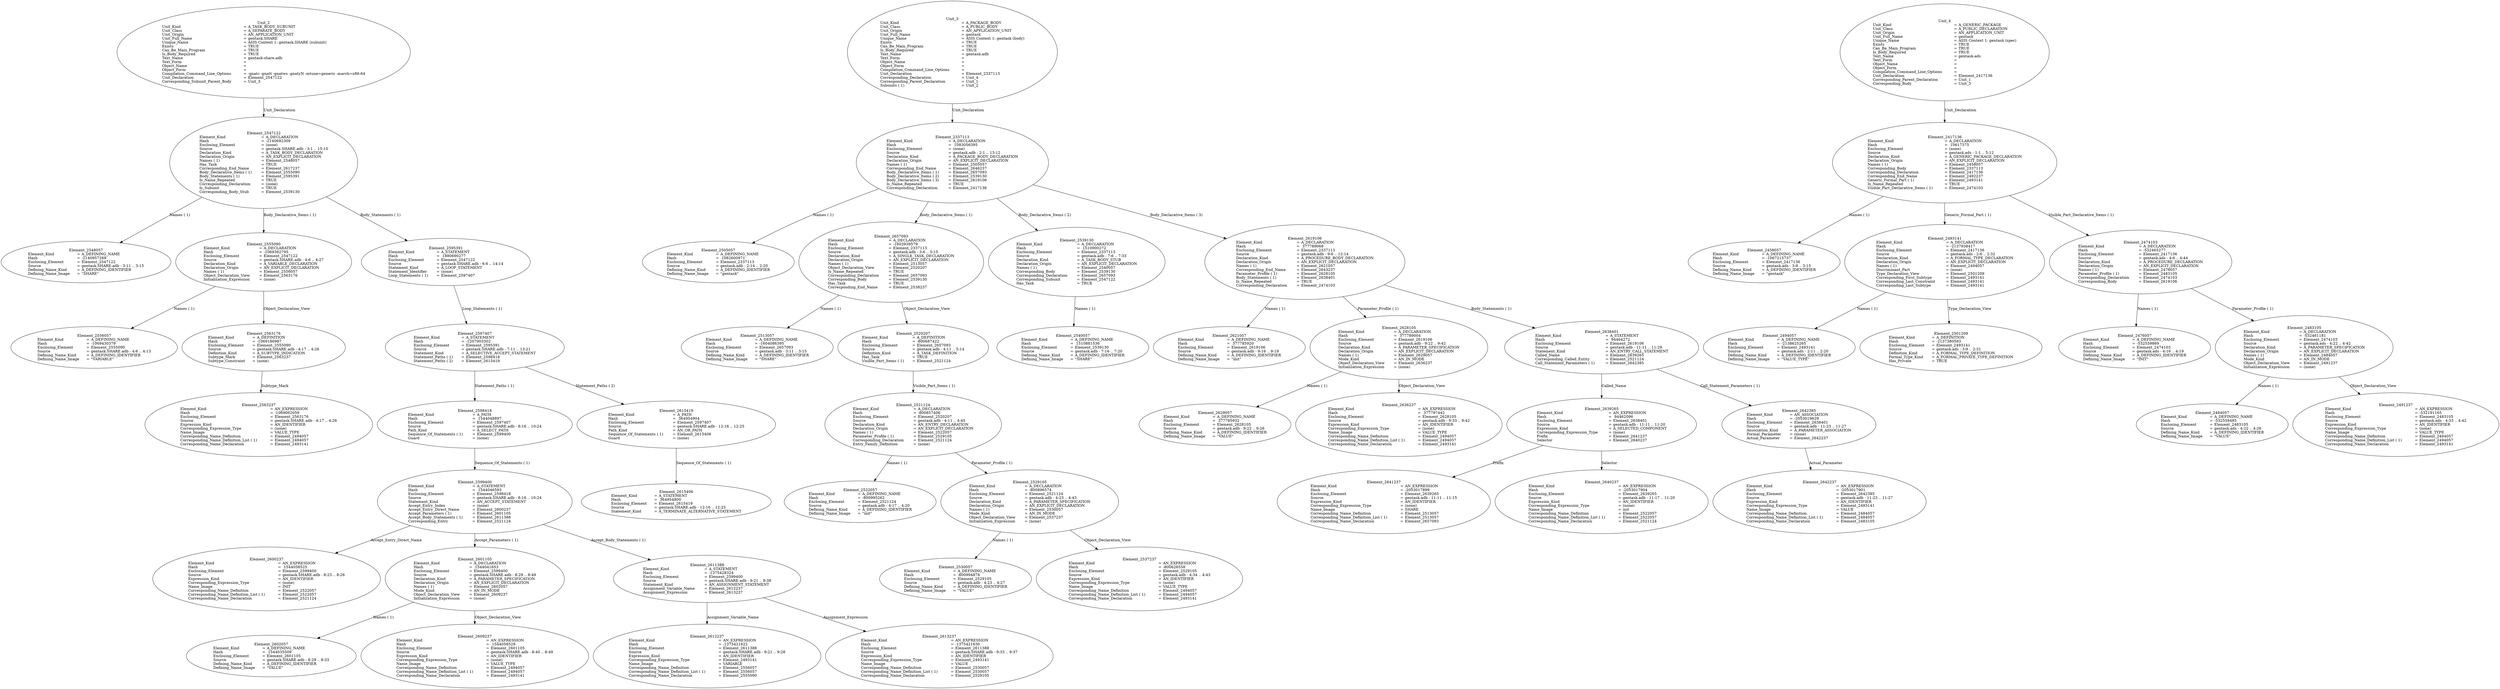 digraph "gentask-share.adt" {
  Unit_2 -> Element_2547122
      [ label=Unit_Declaration ];
  Unit_2
      [ label=<<TABLE BORDER="0" CELLBORDER="0" CELLSPACING="0" CELLPADDING="0"> 
          <TR><TD COLSPAN="3">Unit_2</TD></TR>
          <TR><TD ALIGN="LEFT">Unit_Kind   </TD><TD> = </TD><TD ALIGN="LEFT">A_TASK_BODY_SUBUNIT</TD></TR>
          <TR><TD ALIGN="LEFT">Unit_Class   </TD><TD> = </TD><TD ALIGN="LEFT">A_SEPARATE_BODY</TD></TR>
          <TR><TD ALIGN="LEFT">Unit_Origin   </TD><TD> = </TD><TD ALIGN="LEFT">AN_APPLICATION_UNIT</TD></TR>
          <TR><TD ALIGN="LEFT">Unit_Full_Name    </TD><TD> = </TD><TD ALIGN="LEFT">gentask.SHARE</TD></TR>
          <TR><TD ALIGN="LEFT">Unique_Name   </TD><TD> = </TD><TD ALIGN="LEFT">ASIS Context 1: gentask.SHARE (subunit)</TD></TR>
          <TR><TD ALIGN="LEFT">Exists  </TD><TD> = </TD><TD ALIGN="LEFT">TRUE</TD></TR>
          <TR><TD ALIGN="LEFT">Can_Be_Main_Program     </TD><TD> = </TD><TD ALIGN="LEFT">TRUE</TD></TR>
          <TR><TD ALIGN="LEFT">Is_Body_Required     </TD><TD> = </TD><TD ALIGN="LEFT">TRUE</TD></TR>
          <TR><TD ALIGN="LEFT">Text_Name   </TD><TD> = </TD><TD ALIGN="LEFT">gentask-share.adb</TD></TR>
          <TR><TD ALIGN="LEFT">Text_Form   </TD><TD> = </TD><TD ALIGN="LEFT"></TD></TR>
          <TR><TD ALIGN="LEFT">Object_Name   </TD><TD> = </TD><TD ALIGN="LEFT"></TD></TR>
          <TR><TD ALIGN="LEFT">Object_Form   </TD><TD> = </TD><TD ALIGN="LEFT"></TD></TR>
          <TR><TD ALIGN="LEFT">Compilation_Command_Line_Options         </TD><TD> = </TD><TD ALIGN="LEFT">-gnatc -gnatt -gnatws -gnatyN -mtune=generic -march=x86-64</TD></TR>
          <TR><TD ALIGN="LEFT">Unit_Declaration     </TD><TD> = </TD><TD ALIGN="LEFT">Element_2547122</TD></TR>
          <TR><TD ALIGN="LEFT">Corresponding_Subunit_Parent_Body         </TD><TD> = </TD><TD ALIGN="LEFT">Unit_3</TD></TR>
          </TABLE>> ];
  Element_2547122 -> Element_2548057
      [ label="Names ( 1)" ];
  Element_2547122 -> Element_2555090
      [ label="Body_Declarative_Items ( 1)" ];
  Element_2547122 -> Element_2595391
      [ label="Body_Statements ( 1)" ];
  Element_2547122
      [ label=<<TABLE BORDER="0" CELLBORDER="0" CELLSPACING="0" CELLPADDING="0"> 
          <TR><TD COLSPAN="3">Element_2547122</TD></TR>
          <TR><TD ALIGN="LEFT">Element_Kind    </TD><TD> = </TD><TD ALIGN="LEFT">A_DECLARATION</TD></TR>
          <TR><TD ALIGN="LEFT">Hash  </TD><TD> = </TD><TD ALIGN="LEFT">-2140692309</TD></TR>
          <TR><TD ALIGN="LEFT">Enclosing_Element     </TD><TD> = </TD><TD ALIGN="LEFT">(none)</TD></TR>
          <TR><TD ALIGN="LEFT">Source  </TD><TD> = </TD><TD ALIGN="LEFT">gentask.SHARE.adb - 3:1 .. 15:10</TD></TR>
          <TR><TD ALIGN="LEFT">Declaration_Kind     </TD><TD> = </TD><TD ALIGN="LEFT">A_TASK_BODY_DECLARATION</TD></TR>
          <TR><TD ALIGN="LEFT">Declaration_Origin     </TD><TD> = </TD><TD ALIGN="LEFT">AN_EXPLICIT_DECLARATION</TD></TR>
          <TR><TD ALIGN="LEFT">Names ( 1)   </TD><TD> = </TD><TD ALIGN="LEFT">Element_2548057</TD></TR>
          <TR><TD ALIGN="LEFT">Has_Task   </TD><TD> = </TD><TD ALIGN="LEFT">TRUE</TD></TR>
          <TR><TD ALIGN="LEFT">Corresponding_End_Name      </TD><TD> = </TD><TD ALIGN="LEFT">Element_2617237</TD></TR>
          <TR><TD ALIGN="LEFT">Body_Declarative_Items ( 1)       </TD><TD> = </TD><TD ALIGN="LEFT">Element_2555090</TD></TR>
          <TR><TD ALIGN="LEFT">Body_Statements ( 1)      </TD><TD> = </TD><TD ALIGN="LEFT">Element_2595391</TD></TR>
          <TR><TD ALIGN="LEFT">Is_Name_Repeated     </TD><TD> = </TD><TD ALIGN="LEFT">TRUE</TD></TR>
          <TR><TD ALIGN="LEFT">Corresponding_Declaration       </TD><TD> = </TD><TD ALIGN="LEFT">(none)</TD></TR>
          <TR><TD ALIGN="LEFT">Is_Subunit   </TD><TD> = </TD><TD ALIGN="LEFT">TRUE</TD></TR>
          <TR><TD ALIGN="LEFT">Corresponding_Body_Stub      </TD><TD> = </TD><TD ALIGN="LEFT">Element_2539130</TD></TR>
          </TABLE>> ];
  Element_2548057
      [ label=<<TABLE BORDER="0" CELLBORDER="0" CELLSPACING="0" CELLPADDING="0"> 
          <TR><TD COLSPAN="3">Element_2548057</TD></TR>
          <TR><TD ALIGN="LEFT">Element_Kind    </TD><TD> = </TD><TD ALIGN="LEFT">A_DEFINING_NAME</TD></TR>
          <TR><TD ALIGN="LEFT">Hash  </TD><TD> = </TD><TD ALIGN="LEFT">-2140957269</TD></TR>
          <TR><TD ALIGN="LEFT">Enclosing_Element     </TD><TD> = </TD><TD ALIGN="LEFT">Element_2547122</TD></TR>
          <TR><TD ALIGN="LEFT">Source  </TD><TD> = </TD><TD ALIGN="LEFT">gentask.SHARE.adb - 3:11 .. 3:15</TD></TR>
          <TR><TD ALIGN="LEFT">Defining_Name_Kind     </TD><TD> = </TD><TD ALIGN="LEFT">A_DEFINING_IDENTIFIER</TD></TR>
          <TR><TD ALIGN="LEFT">Defining_Name_Image     </TD><TD> = </TD><TD ALIGN="LEFT">"SHARE"</TD></TR>
          </TABLE>> ];
  Element_2555090 -> Element_2556057
      [ label="Names ( 1)" ];
  Element_2555090 -> Element_2563176
      [ label=Object_Declaration_View ];
  Element_2555090
      [ label=<<TABLE BORDER="0" CELLBORDER="0" CELLSPACING="0" CELLPADDING="0"> 
          <TR><TD COLSPAN="3">Element_2555090</TD></TR>
          <TR><TD ALIGN="LEFT">Element_Kind    </TD><TD> = </TD><TD ALIGN="LEFT">A_DECLARATION</TD></TR>
          <TR><TD ALIGN="LEFT">Hash  </TD><TD> = </TD><TD ALIGN="LEFT">-1069362795</TD></TR>
          <TR><TD ALIGN="LEFT">Enclosing_Element     </TD><TD> = </TD><TD ALIGN="LEFT">Element_2547122</TD></TR>
          <TR><TD ALIGN="LEFT">Source  </TD><TD> = </TD><TD ALIGN="LEFT">gentask.SHARE.adb - 4:6 .. 4:27</TD></TR>
          <TR><TD ALIGN="LEFT">Declaration_Kind     </TD><TD> = </TD><TD ALIGN="LEFT">A_VARIABLE_DECLARATION</TD></TR>
          <TR><TD ALIGN="LEFT">Declaration_Origin     </TD><TD> = </TD><TD ALIGN="LEFT">AN_EXPLICIT_DECLARATION</TD></TR>
          <TR><TD ALIGN="LEFT">Names ( 1)   </TD><TD> = </TD><TD ALIGN="LEFT">Element_2556057</TD></TR>
          <TR><TD ALIGN="LEFT">Object_Declaration_View      </TD><TD> = </TD><TD ALIGN="LEFT">Element_2563176</TD></TR>
          <TR><TD ALIGN="LEFT">Initialization_Expression       </TD><TD> = </TD><TD ALIGN="LEFT">(none)</TD></TR>
          </TABLE>> ];
  Element_2556057
      [ label=<<TABLE BORDER="0" CELLBORDER="0" CELLSPACING="0" CELLPADDING="0"> 
          <TR><TD COLSPAN="3">Element_2556057</TD></TR>
          <TR><TD ALIGN="LEFT">Element_Kind    </TD><TD> = </TD><TD ALIGN="LEFT">A_DEFINING_NAME</TD></TR>
          <TR><TD ALIGN="LEFT">Hash  </TD><TD> = </TD><TD ALIGN="LEFT">-1069430379</TD></TR>
          <TR><TD ALIGN="LEFT">Enclosing_Element     </TD><TD> = </TD><TD ALIGN="LEFT">Element_2555090</TD></TR>
          <TR><TD ALIGN="LEFT">Source  </TD><TD> = </TD><TD ALIGN="LEFT">gentask.SHARE.adb - 4:6 .. 4:13</TD></TR>
          <TR><TD ALIGN="LEFT">Defining_Name_Kind     </TD><TD> = </TD><TD ALIGN="LEFT">A_DEFINING_IDENTIFIER</TD></TR>
          <TR><TD ALIGN="LEFT">Defining_Name_Image     </TD><TD> = </TD><TD ALIGN="LEFT">"VARIABLE"</TD></TR>
          </TABLE>> ];
  Element_2563176 -> Element_2563237
      [ label=Subtype_Mark ];
  Element_2563176
      [ label=<<TABLE BORDER="0" CELLBORDER="0" CELLSPACING="0" CELLPADDING="0"> 
          <TR><TD COLSPAN="3">Element_2563176</TD></TR>
          <TR><TD ALIGN="LEFT">Element_Kind    </TD><TD> = </TD><TD ALIGN="LEFT">A_DEFINITION</TD></TR>
          <TR><TD ALIGN="LEFT">Hash  </TD><TD> = </TD><TD ALIGN="LEFT">-1069186987</TD></TR>
          <TR><TD ALIGN="LEFT">Enclosing_Element     </TD><TD> = </TD><TD ALIGN="LEFT">Element_2555090</TD></TR>
          <TR><TD ALIGN="LEFT">Source  </TD><TD> = </TD><TD ALIGN="LEFT">gentask.SHARE.adb - 4:17 .. 4:26</TD></TR>
          <TR><TD ALIGN="LEFT">Definition_Kind    </TD><TD> = </TD><TD ALIGN="LEFT">A_SUBTYPE_INDICATION</TD></TR>
          <TR><TD ALIGN="LEFT">Subtype_Mark    </TD><TD> = </TD><TD ALIGN="LEFT">Element_2563237</TD></TR>
          <TR><TD ALIGN="LEFT">Subtype_Constraint     </TD><TD> = </TD><TD ALIGN="LEFT">(none)</TD></TR>
          </TABLE>> ];
  Element_2563237
      [ label=<<TABLE BORDER="0" CELLBORDER="0" CELLSPACING="0" CELLPADDING="0"> 
          <TR><TD COLSPAN="3">Element_2563237</TD></TR>
          <TR><TD ALIGN="LEFT">Element_Kind    </TD><TD> = </TD><TD ALIGN="LEFT">AN_EXPRESSION</TD></TR>
          <TR><TD ALIGN="LEFT">Hash  </TD><TD> = </TD><TD ALIGN="LEFT">-1069062059</TD></TR>
          <TR><TD ALIGN="LEFT">Enclosing_Element     </TD><TD> = </TD><TD ALIGN="LEFT">Element_2563176</TD></TR>
          <TR><TD ALIGN="LEFT">Source  </TD><TD> = </TD><TD ALIGN="LEFT">gentask.SHARE.adb - 4:17 .. 4:26</TD></TR>
          <TR><TD ALIGN="LEFT">Expression_Kind    </TD><TD> = </TD><TD ALIGN="LEFT">AN_IDENTIFIER</TD></TR>
          <TR><TD ALIGN="LEFT">Corresponding_Expression_Type        </TD><TD> = </TD><TD ALIGN="LEFT">(none)</TD></TR>
          <TR><TD ALIGN="LEFT">Name_Image   </TD><TD> = </TD><TD ALIGN="LEFT">VALUE_TYPE</TD></TR>
          <TR><TD ALIGN="LEFT">Corresponding_Name_Definition        </TD><TD> = </TD><TD ALIGN="LEFT">Element_2494057</TD></TR>
          <TR><TD ALIGN="LEFT">Corresponding_Name_Definition_List ( 1)          </TD><TD> = </TD><TD ALIGN="LEFT">Element_2494057</TD></TR>
          <TR><TD ALIGN="LEFT">Corresponding_Name_Declaration        </TD><TD> = </TD><TD ALIGN="LEFT">Element_2493141</TD></TR>
          </TABLE>> ];
  Element_2595391 -> Element_2597407
      [ label="Loop_Statements ( 1)" ];
  Element_2595391
      [ label=<<TABLE BORDER="0" CELLBORDER="0" CELLSPACING="0" CELLPADDING="0"> 
          <TR><TD COLSPAN="3">Element_2595391</TD></TR>
          <TR><TD ALIGN="LEFT">Element_Kind    </TD><TD> = </TD><TD ALIGN="LEFT">A_STATEMENT</TD></TR>
          <TR><TD ALIGN="LEFT">Hash  </TD><TD> = </TD><TD ALIGN="LEFT"> 1880690277</TD></TR>
          <TR><TD ALIGN="LEFT">Enclosing_Element     </TD><TD> = </TD><TD ALIGN="LEFT">Element_2547122</TD></TR>
          <TR><TD ALIGN="LEFT">Source  </TD><TD> = </TD><TD ALIGN="LEFT">gentask.SHARE.adb - 6:6 .. 14:14</TD></TR>
          <TR><TD ALIGN="LEFT">Statement_Kind    </TD><TD> = </TD><TD ALIGN="LEFT">A_LOOP_STATEMENT</TD></TR>
          <TR><TD ALIGN="LEFT">Statement_Identifier      </TD><TD> = </TD><TD ALIGN="LEFT">(none)</TD></TR>
          <TR><TD ALIGN="LEFT">Loop_Statements ( 1)      </TD><TD> = </TD><TD ALIGN="LEFT">Element_2597407</TD></TR>
          </TABLE>> ];
  Element_2597407 -> Element_2598418
      [ label="Statement_Paths ( 1)" ];
  Element_2597407 -> Element_2615419
      [ label="Statement_Paths ( 2)" ];
  Element_2597407
      [ label=<<TABLE BORDER="0" CELLBORDER="0" CELLSPACING="0" CELLPADDING="0"> 
          <TR><TD COLSPAN="3">Element_2597407</TD></TR>
          <TR><TD ALIGN="LEFT">Element_Kind    </TD><TD> = </TD><TD ALIGN="LEFT">A_STATEMENT</TD></TR>
          <TR><TD ALIGN="LEFT">Hash  </TD><TD> = </TD><TD ALIGN="LEFT">-1207003302</TD></TR>
          <TR><TD ALIGN="LEFT">Enclosing_Element     </TD><TD> = </TD><TD ALIGN="LEFT">Element_2595391</TD></TR>
          <TR><TD ALIGN="LEFT">Source  </TD><TD> = </TD><TD ALIGN="LEFT">gentask.SHARE.adb - 7:11 .. 13:21</TD></TR>
          <TR><TD ALIGN="LEFT">Statement_Kind    </TD><TD> = </TD><TD ALIGN="LEFT">A_SELECTIVE_ACCEPT_STATEMENT</TD></TR>
          <TR><TD ALIGN="LEFT">Statement_Paths ( 1)      </TD><TD> = </TD><TD ALIGN="LEFT">Element_2598418</TD></TR>
          <TR><TD ALIGN="LEFT">Statement_Paths ( 2)      </TD><TD> = </TD><TD ALIGN="LEFT">Element_2615419</TD></TR>
          </TABLE>> ];
  Element_2598418 -> Element_2599400
      [ label="Sequence_Of_Statements ( 1)" ];
  Element_2598418
      [ label=<<TABLE BORDER="0" CELLBORDER="0" CELLSPACING="0" CELLPADDING="0"> 
          <TR><TD COLSPAN="3">Element_2598418</TD></TR>
          <TR><TD ALIGN="LEFT">Element_Kind    </TD><TD> = </TD><TD ALIGN="LEFT">A_PATH</TD></TR>
          <TR><TD ALIGN="LEFT">Hash  </TD><TD> = </TD><TD ALIGN="LEFT"> 1544048897</TD></TR>
          <TR><TD ALIGN="LEFT">Enclosing_Element     </TD><TD> = </TD><TD ALIGN="LEFT">Element_2597407</TD></TR>
          <TR><TD ALIGN="LEFT">Source  </TD><TD> = </TD><TD ALIGN="LEFT">gentask.SHARE.adb - 8:16 .. 10:24</TD></TR>
          <TR><TD ALIGN="LEFT">Path_Kind   </TD><TD> = </TD><TD ALIGN="LEFT">A_SELECT_PATH</TD></TR>
          <TR><TD ALIGN="LEFT">Sequence_Of_Statements ( 1)       </TD><TD> = </TD><TD ALIGN="LEFT">Element_2599400</TD></TR>
          <TR><TD ALIGN="LEFT">Guard  </TD><TD> = </TD><TD ALIGN="LEFT">(none)</TD></TR>
          </TABLE>> ];
  Element_2599400 -> Element_2600237
      [ label=Accept_Entry_Direct_Name ];
  Element_2599400 -> Element_2601105
      [ label="Accept_Parameters ( 1)" ];
  Element_2599400 -> Element_2611388
      [ label="Accept_Body_Statements ( 1)" ];
  Element_2599400
      [ label=<<TABLE BORDER="0" CELLBORDER="0" CELLSPACING="0" CELLPADDING="0"> 
          <TR><TD COLSPAN="3">Element_2599400</TD></TR>
          <TR><TD ALIGN="LEFT">Element_Kind    </TD><TD> = </TD><TD ALIGN="LEFT">A_STATEMENT</TD></TR>
          <TR><TD ALIGN="LEFT">Hash  </TD><TD> = </TD><TD ALIGN="LEFT"> 1544046593</TD></TR>
          <TR><TD ALIGN="LEFT">Enclosing_Element     </TD><TD> = </TD><TD ALIGN="LEFT">Element_2598418</TD></TR>
          <TR><TD ALIGN="LEFT">Source  </TD><TD> = </TD><TD ALIGN="LEFT">gentask.SHARE.adb - 8:16 .. 10:24</TD></TR>
          <TR><TD ALIGN="LEFT">Statement_Kind    </TD><TD> = </TD><TD ALIGN="LEFT">AN_ACCEPT_STATEMENT</TD></TR>
          <TR><TD ALIGN="LEFT">Accept_Entry_Index     </TD><TD> = </TD><TD ALIGN="LEFT">(none)</TD></TR>
          <TR><TD ALIGN="LEFT">Accept_Entry_Direct_Name       </TD><TD> = </TD><TD ALIGN="LEFT">Element_2600237</TD></TR>
          <TR><TD ALIGN="LEFT">Accept_Parameters ( 1)      </TD><TD> = </TD><TD ALIGN="LEFT">Element_2601105</TD></TR>
          <TR><TD ALIGN="LEFT">Accept_Body_Statements ( 1)       </TD><TD> = </TD><TD ALIGN="LEFT">Element_2611388</TD></TR>
          <TR><TD ALIGN="LEFT">Corresponding_Entry     </TD><TD> = </TD><TD ALIGN="LEFT">Element_2521124</TD></TR>
          </TABLE>> ];
  Element_2600237
      [ label=<<TABLE BORDER="0" CELLBORDER="0" CELLSPACING="0" CELLPADDING="0"> 
          <TR><TD COLSPAN="3">Element_2600237</TD></TR>
          <TR><TD ALIGN="LEFT">Element_Kind    </TD><TD> = </TD><TD ALIGN="LEFT">AN_EXPRESSION</TD></TR>
          <TR><TD ALIGN="LEFT">Hash  </TD><TD> = </TD><TD ALIGN="LEFT"> 1544058525</TD></TR>
          <TR><TD ALIGN="LEFT">Enclosing_Element     </TD><TD> = </TD><TD ALIGN="LEFT">Element_2599400</TD></TR>
          <TR><TD ALIGN="LEFT">Source  </TD><TD> = </TD><TD ALIGN="LEFT">gentask.SHARE.adb - 8:23 .. 8:26</TD></TR>
          <TR><TD ALIGN="LEFT">Expression_Kind    </TD><TD> = </TD><TD ALIGN="LEFT">AN_IDENTIFIER</TD></TR>
          <TR><TD ALIGN="LEFT">Corresponding_Expression_Type        </TD><TD> = </TD><TD ALIGN="LEFT">(none)</TD></TR>
          <TR><TD ALIGN="LEFT">Name_Image   </TD><TD> = </TD><TD ALIGN="LEFT">INIT</TD></TR>
          <TR><TD ALIGN="LEFT">Corresponding_Name_Definition        </TD><TD> = </TD><TD ALIGN="LEFT">Element_2522057</TD></TR>
          <TR><TD ALIGN="LEFT">Corresponding_Name_Definition_List ( 1)          </TD><TD> = </TD><TD ALIGN="LEFT">Element_2522057</TD></TR>
          <TR><TD ALIGN="LEFT">Corresponding_Name_Declaration        </TD><TD> = </TD><TD ALIGN="LEFT">Element_2521124</TD></TR>
          </TABLE>> ];
  Element_2601105 -> Element_2602057
      [ label="Names ( 1)" ];
  Element_2601105 -> Element_2609237
      [ label=Object_Declaration_View ];
  Element_2601105
      [ label=<<TABLE BORDER="0" CELLBORDER="0" CELLSPACING="0" CELLPADDING="0"> 
          <TR><TD COLSPAN="3">Element_2601105</TD></TR>
          <TR><TD ALIGN="LEFT">Element_Kind    </TD><TD> = </TD><TD ALIGN="LEFT">A_DECLARATION</TD></TR>
          <TR><TD ALIGN="LEFT">Hash  </TD><TD> = </TD><TD ALIGN="LEFT"> 1544041653</TD></TR>
          <TR><TD ALIGN="LEFT">Enclosing_Element     </TD><TD> = </TD><TD ALIGN="LEFT">Element_2599400</TD></TR>
          <TR><TD ALIGN="LEFT">Source  </TD><TD> = </TD><TD ALIGN="LEFT">gentask.SHARE.adb - 8:29 .. 8:49</TD></TR>
          <TR><TD ALIGN="LEFT">Declaration_Kind     </TD><TD> = </TD><TD ALIGN="LEFT">A_PARAMETER_SPECIFICATION</TD></TR>
          <TR><TD ALIGN="LEFT">Declaration_Origin     </TD><TD> = </TD><TD ALIGN="LEFT">AN_EXPLICIT_DECLARATION</TD></TR>
          <TR><TD ALIGN="LEFT">Names ( 1)   </TD><TD> = </TD><TD ALIGN="LEFT">Element_2602057</TD></TR>
          <TR><TD ALIGN="LEFT">Mode_Kind   </TD><TD> = </TD><TD ALIGN="LEFT">AN_IN_MODE</TD></TR>
          <TR><TD ALIGN="LEFT">Object_Declaration_View      </TD><TD> = </TD><TD ALIGN="LEFT">Element_2609237</TD></TR>
          <TR><TD ALIGN="LEFT">Initialization_Expression       </TD><TD> = </TD><TD ALIGN="LEFT">(none)</TD></TR>
          </TABLE>> ];
  Element_2602057
      [ label=<<TABLE BORDER="0" CELLBORDER="0" CELLSPACING="0" CELLPADDING="0"> 
          <TR><TD COLSPAN="3">Element_2602057</TD></TR>
          <TR><TD ALIGN="LEFT">Element_Kind    </TD><TD> = </TD><TD ALIGN="LEFT">A_DEFINING_NAME</TD></TR>
          <TR><TD ALIGN="LEFT">Hash  </TD><TD> = </TD><TD ALIGN="LEFT"> 1544035509</TD></TR>
          <TR><TD ALIGN="LEFT">Enclosing_Element     </TD><TD> = </TD><TD ALIGN="LEFT">Element_2601105</TD></TR>
          <TR><TD ALIGN="LEFT">Source  </TD><TD> = </TD><TD ALIGN="LEFT">gentask.SHARE.adb - 8:29 .. 8:33</TD></TR>
          <TR><TD ALIGN="LEFT">Defining_Name_Kind     </TD><TD> = </TD><TD ALIGN="LEFT">A_DEFINING_IDENTIFIER</TD></TR>
          <TR><TD ALIGN="LEFT">Defining_Name_Image     </TD><TD> = </TD><TD ALIGN="LEFT">"VALUE"</TD></TR>
          </TABLE>> ];
  Element_2609237
      [ label=<<TABLE BORDER="0" CELLBORDER="0" CELLSPACING="0" CELLPADDING="0"> 
          <TR><TD COLSPAN="3">Element_2609237</TD></TR>
          <TR><TD ALIGN="LEFT">Element_Kind    </TD><TD> = </TD><TD ALIGN="LEFT">AN_EXPRESSION</TD></TR>
          <TR><TD ALIGN="LEFT">Hash  </TD><TD> = </TD><TD ALIGN="LEFT"> 1544058529</TD></TR>
          <TR><TD ALIGN="LEFT">Enclosing_Element     </TD><TD> = </TD><TD ALIGN="LEFT">Element_2601105</TD></TR>
          <TR><TD ALIGN="LEFT">Source  </TD><TD> = </TD><TD ALIGN="LEFT">gentask.SHARE.adb - 8:40 .. 8:49</TD></TR>
          <TR><TD ALIGN="LEFT">Expression_Kind    </TD><TD> = </TD><TD ALIGN="LEFT">AN_IDENTIFIER</TD></TR>
          <TR><TD ALIGN="LEFT">Corresponding_Expression_Type        </TD><TD> = </TD><TD ALIGN="LEFT">(none)</TD></TR>
          <TR><TD ALIGN="LEFT">Name_Image   </TD><TD> = </TD><TD ALIGN="LEFT">VALUE_TYPE</TD></TR>
          <TR><TD ALIGN="LEFT">Corresponding_Name_Definition        </TD><TD> = </TD><TD ALIGN="LEFT">Element_2494057</TD></TR>
          <TR><TD ALIGN="LEFT">Corresponding_Name_Definition_List ( 1)          </TD><TD> = </TD><TD ALIGN="LEFT">Element_2494057</TD></TR>
          <TR><TD ALIGN="LEFT">Corresponding_Name_Declaration        </TD><TD> = </TD><TD ALIGN="LEFT">Element_2493141</TD></TR>
          </TABLE>> ];
  Element_2611388 -> Element_2612237
      [ label=Assignment_Variable_Name ];
  Element_2611388 -> Element_2613237
      [ label=Assignment_Expression ];
  Element_2611388
      [ label=<<TABLE BORDER="0" CELLBORDER="0" CELLSPACING="0" CELLPADDING="0"> 
          <TR><TD COLSPAN="3">Element_2611388</TD></TR>
          <TR><TD ALIGN="LEFT">Element_Kind    </TD><TD> = </TD><TD ALIGN="LEFT">A_STATEMENT</TD></TR>
          <TR><TD ALIGN="LEFT">Hash  </TD><TD> = </TD><TD ALIGN="LEFT">-1375428324</TD></TR>
          <TR><TD ALIGN="LEFT">Enclosing_Element     </TD><TD> = </TD><TD ALIGN="LEFT">Element_2599400</TD></TR>
          <TR><TD ALIGN="LEFT">Source  </TD><TD> = </TD><TD ALIGN="LEFT">gentask.SHARE.adb - 9:21 .. 9:38</TD></TR>
          <TR><TD ALIGN="LEFT">Statement_Kind    </TD><TD> = </TD><TD ALIGN="LEFT">AN_ASSIGNMENT_STATEMENT</TD></TR>
          <TR><TD ALIGN="LEFT">Assignment_Variable_Name       </TD><TD> = </TD><TD ALIGN="LEFT">Element_2612237</TD></TR>
          <TR><TD ALIGN="LEFT">Assignment_Expression      </TD><TD> = </TD><TD ALIGN="LEFT">Element_2613237</TD></TR>
          </TABLE>> ];
  Element_2612237
      [ label=<<TABLE BORDER="0" CELLBORDER="0" CELLSPACING="0" CELLPADDING="0"> 
          <TR><TD COLSPAN="3">Element_2612237</TD></TR>
          <TR><TD ALIGN="LEFT">Element_Kind    </TD><TD> = </TD><TD ALIGN="LEFT">AN_EXPRESSION</TD></TR>
          <TR><TD ALIGN="LEFT">Hash  </TD><TD> = </TD><TD ALIGN="LEFT">-1375421622</TD></TR>
          <TR><TD ALIGN="LEFT">Enclosing_Element     </TD><TD> = </TD><TD ALIGN="LEFT">Element_2611388</TD></TR>
          <TR><TD ALIGN="LEFT">Source  </TD><TD> = </TD><TD ALIGN="LEFT">gentask.SHARE.adb - 9:21 .. 9:28</TD></TR>
          <TR><TD ALIGN="LEFT">Expression_Kind    </TD><TD> = </TD><TD ALIGN="LEFT">AN_IDENTIFIER</TD></TR>
          <TR><TD ALIGN="LEFT">Corresponding_Expression_Type        </TD><TD> = </TD><TD ALIGN="LEFT">Element_2493141</TD></TR>
          <TR><TD ALIGN="LEFT">Name_Image   </TD><TD> = </TD><TD ALIGN="LEFT">VARIABLE</TD></TR>
          <TR><TD ALIGN="LEFT">Corresponding_Name_Definition        </TD><TD> = </TD><TD ALIGN="LEFT">Element_2556057</TD></TR>
          <TR><TD ALIGN="LEFT">Corresponding_Name_Definition_List ( 1)          </TD><TD> = </TD><TD ALIGN="LEFT">Element_2556057</TD></TR>
          <TR><TD ALIGN="LEFT">Corresponding_Name_Declaration        </TD><TD> = </TD><TD ALIGN="LEFT">Element_2555090</TD></TR>
          </TABLE>> ];
  Element_2613237
      [ label=<<TABLE BORDER="0" CELLBORDER="0" CELLSPACING="0" CELLPADDING="0"> 
          <TR><TD COLSPAN="3">Element_2613237</TD></TR>
          <TR><TD ALIGN="LEFT">Element_Kind    </TD><TD> = </TD><TD ALIGN="LEFT">AN_EXPRESSION</TD></TR>
          <TR><TD ALIGN="LEFT">Hash  </TD><TD> = </TD><TD ALIGN="LEFT">-1375421630</TD></TR>
          <TR><TD ALIGN="LEFT">Enclosing_Element     </TD><TD> = </TD><TD ALIGN="LEFT">Element_2611388</TD></TR>
          <TR><TD ALIGN="LEFT">Source  </TD><TD> = </TD><TD ALIGN="LEFT">gentask.SHARE.adb - 9:33 .. 9:37</TD></TR>
          <TR><TD ALIGN="LEFT">Expression_Kind    </TD><TD> = </TD><TD ALIGN="LEFT">AN_IDENTIFIER</TD></TR>
          <TR><TD ALIGN="LEFT">Corresponding_Expression_Type        </TD><TD> = </TD><TD ALIGN="LEFT">Element_2493141</TD></TR>
          <TR><TD ALIGN="LEFT">Name_Image   </TD><TD> = </TD><TD ALIGN="LEFT">VALUE</TD></TR>
          <TR><TD ALIGN="LEFT">Corresponding_Name_Definition        </TD><TD> = </TD><TD ALIGN="LEFT">Element_2530057</TD></TR>
          <TR><TD ALIGN="LEFT">Corresponding_Name_Definition_List ( 1)          </TD><TD> = </TD><TD ALIGN="LEFT">Element_2530057</TD></TR>
          <TR><TD ALIGN="LEFT">Corresponding_Name_Declaration        </TD><TD> = </TD><TD ALIGN="LEFT">Element_2529105</TD></TR>
          </TABLE>> ];
  Element_2615419 -> Element_2615406
      [ label="Sequence_Of_Statements ( 1)" ];
  Element_2615419
      [ label=<<TABLE BORDER="0" CELLBORDER="0" CELLSPACING="0" CELLPADDING="0"> 
          <TR><TD COLSPAN="3">Element_2615419</TD></TR>
          <TR><TD ALIGN="LEFT">Element_Kind    </TD><TD> = </TD><TD ALIGN="LEFT">A_PATH</TD></TR>
          <TR><TD ALIGN="LEFT">Hash  </TD><TD> = </TD><TD ALIGN="LEFT"> 364954904</TD></TR>
          <TR><TD ALIGN="LEFT">Enclosing_Element     </TD><TD> = </TD><TD ALIGN="LEFT">Element_2597407</TD></TR>
          <TR><TD ALIGN="LEFT">Source  </TD><TD> = </TD><TD ALIGN="LEFT">gentask.SHARE.adb - 12:16 .. 12:25</TD></TR>
          <TR><TD ALIGN="LEFT">Path_Kind   </TD><TD> = </TD><TD ALIGN="LEFT">AN_OR_PATH</TD></TR>
          <TR><TD ALIGN="LEFT">Sequence_Of_Statements ( 1)       </TD><TD> = </TD><TD ALIGN="LEFT">Element_2615406</TD></TR>
          <TR><TD ALIGN="LEFT">Guard  </TD><TD> = </TD><TD ALIGN="LEFT">(none)</TD></TR>
          </TABLE>> ];
  Element_2615406
      [ label=<<TABLE BORDER="0" CELLBORDER="0" CELLSPACING="0" CELLPADDING="0"> 
          <TR><TD COLSPAN="3">Element_2615406</TD></TR>
          <TR><TD ALIGN="LEFT">Element_Kind    </TD><TD> = </TD><TD ALIGN="LEFT">A_STATEMENT</TD></TR>
          <TR><TD ALIGN="LEFT">Hash  </TD><TD> = </TD><TD ALIGN="LEFT"> 364954800</TD></TR>
          <TR><TD ALIGN="LEFT">Enclosing_Element     </TD><TD> = </TD><TD ALIGN="LEFT">Element_2615419</TD></TR>
          <TR><TD ALIGN="LEFT">Source  </TD><TD> = </TD><TD ALIGN="LEFT">gentask.SHARE.adb - 12:16 .. 12:25</TD></TR>
          <TR><TD ALIGN="LEFT">Statement_Kind    </TD><TD> = </TD><TD ALIGN="LEFT">A_TERMINATE_ALTERNATIVE_STATEMENT</TD></TR>
          </TABLE>> ];
  Unit_3 -> Element_2337113
      [ label=Unit_Declaration ];
  Unit_3
      [ label=<<TABLE BORDER="0" CELLBORDER="0" CELLSPACING="0" CELLPADDING="0"> 
          <TR><TD COLSPAN="3">Unit_3</TD></TR>
          <TR><TD ALIGN="LEFT">Unit_Kind   </TD><TD> = </TD><TD ALIGN="LEFT">A_PACKAGE_BODY</TD></TR>
          <TR><TD ALIGN="LEFT">Unit_Class   </TD><TD> = </TD><TD ALIGN="LEFT">A_PUBLIC_BODY</TD></TR>
          <TR><TD ALIGN="LEFT">Unit_Origin   </TD><TD> = </TD><TD ALIGN="LEFT">AN_APPLICATION_UNIT</TD></TR>
          <TR><TD ALIGN="LEFT">Unit_Full_Name    </TD><TD> = </TD><TD ALIGN="LEFT">gentask</TD></TR>
          <TR><TD ALIGN="LEFT">Unique_Name   </TD><TD> = </TD><TD ALIGN="LEFT">ASIS Context 1: gentask (body)</TD></TR>
          <TR><TD ALIGN="LEFT">Exists  </TD><TD> = </TD><TD ALIGN="LEFT">TRUE</TD></TR>
          <TR><TD ALIGN="LEFT">Can_Be_Main_Program     </TD><TD> = </TD><TD ALIGN="LEFT">TRUE</TD></TR>
          <TR><TD ALIGN="LEFT">Is_Body_Required     </TD><TD> = </TD><TD ALIGN="LEFT">TRUE</TD></TR>
          <TR><TD ALIGN="LEFT">Text_Name   </TD><TD> = </TD><TD ALIGN="LEFT">gentask.adb</TD></TR>
          <TR><TD ALIGN="LEFT">Text_Form   </TD><TD> = </TD><TD ALIGN="LEFT"></TD></TR>
          <TR><TD ALIGN="LEFT">Object_Name   </TD><TD> = </TD><TD ALIGN="LEFT"></TD></TR>
          <TR><TD ALIGN="LEFT">Object_Form   </TD><TD> = </TD><TD ALIGN="LEFT"></TD></TR>
          <TR><TD ALIGN="LEFT">Compilation_Command_Line_Options         </TD><TD> = </TD><TD ALIGN="LEFT"></TD></TR>
          <TR><TD ALIGN="LEFT">Unit_Declaration     </TD><TD> = </TD><TD ALIGN="LEFT">Element_2337113</TD></TR>
          <TR><TD ALIGN="LEFT">Corresponding_Declaration       </TD><TD> = </TD><TD ALIGN="LEFT">Unit_4</TD></TR>
          <TR><TD ALIGN="LEFT">Corresponding_Parent_Declaration         </TD><TD> = </TD><TD ALIGN="LEFT">Unit_1</TD></TR>
          <TR><TD ALIGN="LEFT">Subunits ( 1)    </TD><TD> = </TD><TD ALIGN="LEFT">Unit_2</TD></TR>
          </TABLE>> ];
  Element_2337113 -> Element_2505057
      [ label="Names ( 1)" ];
  Element_2337113 -> Element_2657093
      [ label="Body_Declarative_Items ( 1)" ];
  Element_2337113 -> Element_2539130
      [ label="Body_Declarative_Items ( 2)" ];
  Element_2337113 -> Element_2619106
      [ label="Body_Declarative_Items ( 3)" ];
  Element_2337113
      [ label=<<TABLE BORDER="0" CELLBORDER="0" CELLSPACING="0" CELLPADDING="0"> 
          <TR><TD COLSPAN="3">Element_2337113</TD></TR>
          <TR><TD ALIGN="LEFT">Element_Kind    </TD><TD> = </TD><TD ALIGN="LEFT">A_DECLARATION</TD></TR>
          <TR><TD ALIGN="LEFT">Hash  </TD><TD> = </TD><TD ALIGN="LEFT"> 1083056395</TD></TR>
          <TR><TD ALIGN="LEFT">Enclosing_Element     </TD><TD> = </TD><TD ALIGN="LEFT">(none)</TD></TR>
          <TR><TD ALIGN="LEFT">Source  </TD><TD> = </TD><TD ALIGN="LEFT">gentask.adb - 2:1 .. 13:12</TD></TR>
          <TR><TD ALIGN="LEFT">Declaration_Kind     </TD><TD> = </TD><TD ALIGN="LEFT">A_PACKAGE_BODY_DECLARATION</TD></TR>
          <TR><TD ALIGN="LEFT">Declaration_Origin     </TD><TD> = </TD><TD ALIGN="LEFT">AN_EXPLICIT_DECLARATION</TD></TR>
          <TR><TD ALIGN="LEFT">Names ( 1)   </TD><TD> = </TD><TD ALIGN="LEFT">Element_2505057</TD></TR>
          <TR><TD ALIGN="LEFT">Corresponding_End_Name      </TD><TD> = </TD><TD ALIGN="LEFT">Element_2646237</TD></TR>
          <TR><TD ALIGN="LEFT">Body_Declarative_Items ( 1)       </TD><TD> = </TD><TD ALIGN="LEFT">Element_2657093</TD></TR>
          <TR><TD ALIGN="LEFT">Body_Declarative_Items ( 2)       </TD><TD> = </TD><TD ALIGN="LEFT">Element_2539130</TD></TR>
          <TR><TD ALIGN="LEFT">Body_Declarative_Items ( 3)       </TD><TD> = </TD><TD ALIGN="LEFT">Element_2619106</TD></TR>
          <TR><TD ALIGN="LEFT">Is_Name_Repeated     </TD><TD> = </TD><TD ALIGN="LEFT">TRUE</TD></TR>
          <TR><TD ALIGN="LEFT">Corresponding_Declaration       </TD><TD> = </TD><TD ALIGN="LEFT">Element_2417136</TD></TR>
          </TABLE>> ];
  Element_2505057
      [ label=<<TABLE BORDER="0" CELLBORDER="0" CELLSPACING="0" CELLPADDING="0"> 
          <TR><TD COLSPAN="3">Element_2505057</TD></TR>
          <TR><TD ALIGN="LEFT">Element_Kind    </TD><TD> = </TD><TD ALIGN="LEFT">A_DEFINING_NAME</TD></TR>
          <TR><TD ALIGN="LEFT">Hash  </TD><TD> = </TD><TD ALIGN="LEFT"> 1082600971</TD></TR>
          <TR><TD ALIGN="LEFT">Enclosing_Element     </TD><TD> = </TD><TD ALIGN="LEFT">Element_2337113</TD></TR>
          <TR><TD ALIGN="LEFT">Source  </TD><TD> = </TD><TD ALIGN="LEFT">gentask.adb - 2:14 .. 2:20</TD></TR>
          <TR><TD ALIGN="LEFT">Defining_Name_Kind     </TD><TD> = </TD><TD ALIGN="LEFT">A_DEFINING_IDENTIFIER</TD></TR>
          <TR><TD ALIGN="LEFT">Defining_Name_Image     </TD><TD> = </TD><TD ALIGN="LEFT">"gentask"</TD></TR>
          </TABLE>> ];
  Element_2657093 -> Element_2513057
      [ label="Names ( 1)" ];
  Element_2657093 -> Element_2520207
      [ label=Object_Declaration_View ];
  Element_2657093
      [ label=<<TABLE BORDER="0" CELLBORDER="0" CELLSPACING="0" CELLPADDING="0"> 
          <TR><TD COLSPAN="3">Element_2657093</TD></TR>
          <TR><TD ALIGN="LEFT">Element_Kind    </TD><TD> = </TD><TD ALIGN="LEFT">A_DECLARATION</TD></TR>
          <TR><TD ALIGN="LEFT">Hash  </TD><TD> = </TD><TD ALIGN="LEFT">-1603939579</TD></TR>
          <TR><TD ALIGN="LEFT">Enclosing_Element     </TD><TD> = </TD><TD ALIGN="LEFT">Element_2337113</TD></TR>
          <TR><TD ALIGN="LEFT">Source  </TD><TD> = </TD><TD ALIGN="LEFT">gentask.adb - 3:6 .. 5:15</TD></TR>
          <TR><TD ALIGN="LEFT">Declaration_Kind     </TD><TD> = </TD><TD ALIGN="LEFT">A_SINGLE_TASK_DECLARATION</TD></TR>
          <TR><TD ALIGN="LEFT">Declaration_Origin     </TD><TD> = </TD><TD ALIGN="LEFT">AN_EXPLICIT_DECLARATION</TD></TR>
          <TR><TD ALIGN="LEFT">Names ( 1)   </TD><TD> = </TD><TD ALIGN="LEFT">Element_2513057</TD></TR>
          <TR><TD ALIGN="LEFT">Object_Declaration_View      </TD><TD> = </TD><TD ALIGN="LEFT">Element_2520207</TD></TR>
          <TR><TD ALIGN="LEFT">Is_Name_Repeated     </TD><TD> = </TD><TD ALIGN="LEFT">TRUE</TD></TR>
          <TR><TD ALIGN="LEFT">Corresponding_Declaration       </TD><TD> = </TD><TD ALIGN="LEFT">Element_2657093</TD></TR>
          <TR><TD ALIGN="LEFT">Corresponding_Body     </TD><TD> = </TD><TD ALIGN="LEFT">Element_2539130</TD></TR>
          <TR><TD ALIGN="LEFT">Has_Task   </TD><TD> = </TD><TD ALIGN="LEFT">TRUE</TD></TR>
          <TR><TD ALIGN="LEFT">Corresponding_End_Name      </TD><TD> = </TD><TD ALIGN="LEFT">Element_2538237</TD></TR>
          </TABLE>> ];
  Element_2513057
      [ label=<<TABLE BORDER="0" CELLBORDER="0" CELLSPACING="0" CELLPADDING="0"> 
          <TR><TD COLSPAN="3">Element_2513057</TD></TR>
          <TR><TD ALIGN="LEFT">Element_Kind    </TD><TD> = </TD><TD ALIGN="LEFT">A_DEFINING_NAME</TD></TR>
          <TR><TD ALIGN="LEFT">Hash  </TD><TD> = </TD><TD ALIGN="LEFT">-1604086395</TD></TR>
          <TR><TD ALIGN="LEFT">Enclosing_Element     </TD><TD> = </TD><TD ALIGN="LEFT">Element_2657093</TD></TR>
          <TR><TD ALIGN="LEFT">Source  </TD><TD> = </TD><TD ALIGN="LEFT">gentask.adb - 3:11 .. 3:15</TD></TR>
          <TR><TD ALIGN="LEFT">Defining_Name_Kind     </TD><TD> = </TD><TD ALIGN="LEFT">A_DEFINING_IDENTIFIER</TD></TR>
          <TR><TD ALIGN="LEFT">Defining_Name_Image     </TD><TD> = </TD><TD ALIGN="LEFT">"SHARE"</TD></TR>
          </TABLE>> ];
  Element_2520207 -> Element_2521124
      [ label="Visible_Part_Items ( 1)" ];
  Element_2520207
      [ label=<<TABLE BORDER="0" CELLBORDER="0" CELLSPACING="0" CELLPADDING="0"> 
          <TR><TD COLSPAN="3">Element_2520207</TD></TR>
          <TR><TD ALIGN="LEFT">Element_Kind    </TD><TD> = </TD><TD ALIGN="LEFT">A_DEFINITION</TD></TR>
          <TR><TD ALIGN="LEFT">Hash  </TD><TD> = </TD><TD ALIGN="LEFT">-800687422</TD></TR>
          <TR><TD ALIGN="LEFT">Enclosing_Element     </TD><TD> = </TD><TD ALIGN="LEFT">Element_2657093</TD></TR>
          <TR><TD ALIGN="LEFT">Source  </TD><TD> = </TD><TD ALIGN="LEFT">gentask.adb - 4:11 .. 5:14</TD></TR>
          <TR><TD ALIGN="LEFT">Definition_Kind    </TD><TD> = </TD><TD ALIGN="LEFT">A_TASK_DEFINITION</TD></TR>
          <TR><TD ALIGN="LEFT">Has_Task   </TD><TD> = </TD><TD ALIGN="LEFT">TRUE</TD></TR>
          <TR><TD ALIGN="LEFT">Visible_Part_Items ( 1)      </TD><TD> = </TD><TD ALIGN="LEFT">Element_2521124</TD></TR>
          </TABLE>> ];
  Element_2521124 -> Element_2522057
      [ label="Names ( 1)" ];
  Element_2521124 -> Element_2529105
      [ label="Parameter_Profile ( 1)" ];
  Element_2521124
      [ label=<<TABLE BORDER="0" CELLBORDER="0" CELLSPACING="0" CELLPADDING="0"> 
          <TR><TD COLSPAN="3">Element_2521124</TD></TR>
          <TR><TD ALIGN="LEFT">Element_Kind    </TD><TD> = </TD><TD ALIGN="LEFT">A_DECLARATION</TD></TR>
          <TR><TD ALIGN="LEFT">Hash  </TD><TD> = </TD><TD ALIGN="LEFT">-800857406</TD></TR>
          <TR><TD ALIGN="LEFT">Enclosing_Element     </TD><TD> = </TD><TD ALIGN="LEFT">Element_2520207</TD></TR>
          <TR><TD ALIGN="LEFT">Source  </TD><TD> = </TD><TD ALIGN="LEFT">gentask.adb - 4:11 .. 4:45</TD></TR>
          <TR><TD ALIGN="LEFT">Declaration_Kind     </TD><TD> = </TD><TD ALIGN="LEFT">AN_ENTRY_DECLARATION</TD></TR>
          <TR><TD ALIGN="LEFT">Declaration_Origin     </TD><TD> = </TD><TD ALIGN="LEFT">AN_EXPLICIT_DECLARATION</TD></TR>
          <TR><TD ALIGN="LEFT">Names ( 1)   </TD><TD> = </TD><TD ALIGN="LEFT">Element_2522057</TD></TR>
          <TR><TD ALIGN="LEFT">Parameter_Profile ( 1)      </TD><TD> = </TD><TD ALIGN="LEFT">Element_2529105</TD></TR>
          <TR><TD ALIGN="LEFT">Corresponding_Declaration       </TD><TD> = </TD><TD ALIGN="LEFT">Element_2521124</TD></TR>
          <TR><TD ALIGN="LEFT">Entry_Family_Definition      </TD><TD> = </TD><TD ALIGN="LEFT">(none)</TD></TR>
          </TABLE>> ];
  Element_2522057
      [ label=<<TABLE BORDER="0" CELLBORDER="0" CELLSPACING="0" CELLPADDING="0"> 
          <TR><TD COLSPAN="3">Element_2522057</TD></TR>
          <TR><TD ALIGN="LEFT">Element_Kind    </TD><TD> = </TD><TD ALIGN="LEFT">A_DEFINING_NAME</TD></TR>
          <TR><TD ALIGN="LEFT">Hash  </TD><TD> = </TD><TD ALIGN="LEFT">-800995262</TD></TR>
          <TR><TD ALIGN="LEFT">Enclosing_Element     </TD><TD> = </TD><TD ALIGN="LEFT">Element_2521124</TD></TR>
          <TR><TD ALIGN="LEFT">Source  </TD><TD> = </TD><TD ALIGN="LEFT">gentask.adb - 4:17 .. 4:20</TD></TR>
          <TR><TD ALIGN="LEFT">Defining_Name_Kind     </TD><TD> = </TD><TD ALIGN="LEFT">A_DEFINING_IDENTIFIER</TD></TR>
          <TR><TD ALIGN="LEFT">Defining_Name_Image     </TD><TD> = </TD><TD ALIGN="LEFT">"init"</TD></TR>
          </TABLE>> ];
  Element_2529105 -> Element_2530057
      [ label="Names ( 1)" ];
  Element_2529105 -> Element_2537237
      [ label=Object_Declaration_View ];
  Element_2529105
      [ label=<<TABLE BORDER="0" CELLBORDER="0" CELLSPACING="0" CELLPADDING="0"> 
          <TR><TD COLSPAN="3">Element_2529105</TD></TR>
          <TR><TD ALIGN="LEFT">Element_Kind    </TD><TD> = </TD><TD ALIGN="LEFT">A_DECLARATION</TD></TR>
          <TR><TD ALIGN="LEFT">Hash  </TD><TD> = </TD><TD ALIGN="LEFT">-800896574</TD></TR>
          <TR><TD ALIGN="LEFT">Enclosing_Element     </TD><TD> = </TD><TD ALIGN="LEFT">Element_2521124</TD></TR>
          <TR><TD ALIGN="LEFT">Source  </TD><TD> = </TD><TD ALIGN="LEFT">gentask.adb - 4:23 .. 4:43</TD></TR>
          <TR><TD ALIGN="LEFT">Declaration_Kind     </TD><TD> = </TD><TD ALIGN="LEFT">A_PARAMETER_SPECIFICATION</TD></TR>
          <TR><TD ALIGN="LEFT">Declaration_Origin     </TD><TD> = </TD><TD ALIGN="LEFT">AN_EXPLICIT_DECLARATION</TD></TR>
          <TR><TD ALIGN="LEFT">Names ( 1)   </TD><TD> = </TD><TD ALIGN="LEFT">Element_2530057</TD></TR>
          <TR><TD ALIGN="LEFT">Mode_Kind   </TD><TD> = </TD><TD ALIGN="LEFT">AN_IN_MODE</TD></TR>
          <TR><TD ALIGN="LEFT">Object_Declaration_View      </TD><TD> = </TD><TD ALIGN="LEFT">Element_2537237</TD></TR>
          <TR><TD ALIGN="LEFT">Initialization_Expression       </TD><TD> = </TD><TD ALIGN="LEFT">(none)</TD></TR>
          </TABLE>> ];
  Element_2530057
      [ label=<<TABLE BORDER="0" CELLBORDER="0" CELLSPACING="0" CELLPADDING="0"> 
          <TR><TD COLSPAN="3">Element_2530057</TD></TR>
          <TR><TD ALIGN="LEFT">Element_Kind    </TD><TD> = </TD><TD ALIGN="LEFT">A_DEFINING_NAME</TD></TR>
          <TR><TD ALIGN="LEFT">Hash  </TD><TD> = </TD><TD ALIGN="LEFT">-800994878</TD></TR>
          <TR><TD ALIGN="LEFT">Enclosing_Element     </TD><TD> = </TD><TD ALIGN="LEFT">Element_2529105</TD></TR>
          <TR><TD ALIGN="LEFT">Source  </TD><TD> = </TD><TD ALIGN="LEFT">gentask.adb - 4:23 .. 4:27</TD></TR>
          <TR><TD ALIGN="LEFT">Defining_Name_Kind     </TD><TD> = </TD><TD ALIGN="LEFT">A_DEFINING_IDENTIFIER</TD></TR>
          <TR><TD ALIGN="LEFT">Defining_Name_Image     </TD><TD> = </TD><TD ALIGN="LEFT">"VALUE"</TD></TR>
          </TABLE>> ];
  Element_2537237
      [ label=<<TABLE BORDER="0" CELLBORDER="0" CELLSPACING="0" CELLPADDING="0"> 
          <TR><TD COLSPAN="3">Element_2537237</TD></TR>
          <TR><TD ALIGN="LEFT">Element_Kind    </TD><TD> = </TD><TD ALIGN="LEFT">AN_EXPRESSION</TD></TR>
          <TR><TD ALIGN="LEFT">Hash  </TD><TD> = </TD><TD ALIGN="LEFT">-800626558</TD></TR>
          <TR><TD ALIGN="LEFT">Enclosing_Element     </TD><TD> = </TD><TD ALIGN="LEFT">Element_2529105</TD></TR>
          <TR><TD ALIGN="LEFT">Source  </TD><TD> = </TD><TD ALIGN="LEFT">gentask.adb - 4:34 .. 4:43</TD></TR>
          <TR><TD ALIGN="LEFT">Expression_Kind    </TD><TD> = </TD><TD ALIGN="LEFT">AN_IDENTIFIER</TD></TR>
          <TR><TD ALIGN="LEFT">Corresponding_Expression_Type        </TD><TD> = </TD><TD ALIGN="LEFT">(none)</TD></TR>
          <TR><TD ALIGN="LEFT">Name_Image   </TD><TD> = </TD><TD ALIGN="LEFT">VALUE_TYPE</TD></TR>
          <TR><TD ALIGN="LEFT">Corresponding_Name_Definition        </TD><TD> = </TD><TD ALIGN="LEFT">Element_2494057</TD></TR>
          <TR><TD ALIGN="LEFT">Corresponding_Name_Definition_List ( 1)          </TD><TD> = </TD><TD ALIGN="LEFT">Element_2494057</TD></TR>
          <TR><TD ALIGN="LEFT">Corresponding_Name_Declaration        </TD><TD> = </TD><TD ALIGN="LEFT">Element_2493141</TD></TR>
          </TABLE>> ];
  Element_2539130 -> Element_2540057
      [ label="Names ( 1)" ];
  Element_2539130
      [ label=<<TABLE BORDER="0" CELLBORDER="0" CELLSPACING="0" CELLPADDING="0"> 
          <TR><TD COLSPAN="3">Element_2539130</TD></TR>
          <TR><TD ALIGN="LEFT">Element_Kind    </TD><TD> = </TD><TD ALIGN="LEFT">A_DECLARATION</TD></TR>
          <TR><TD ALIGN="LEFT">Hash  </TD><TD> = </TD><TD ALIGN="LEFT"> 1510900272</TD></TR>
          <TR><TD ALIGN="LEFT">Enclosing_Element     </TD><TD> = </TD><TD ALIGN="LEFT">Element_2337113</TD></TR>
          <TR><TD ALIGN="LEFT">Source  </TD><TD> = </TD><TD ALIGN="LEFT">gentask.adb - 7:6 .. 7:33</TD></TR>
          <TR><TD ALIGN="LEFT">Declaration_Kind     </TD><TD> = </TD><TD ALIGN="LEFT">A_TASK_BODY_STUB</TD></TR>
          <TR><TD ALIGN="LEFT">Declaration_Origin     </TD><TD> = </TD><TD ALIGN="LEFT">AN_EXPLICIT_DECLARATION</TD></TR>
          <TR><TD ALIGN="LEFT">Names ( 1)   </TD><TD> = </TD><TD ALIGN="LEFT">Element_2540057</TD></TR>
          <TR><TD ALIGN="LEFT">Corresponding_Body     </TD><TD> = </TD><TD ALIGN="LEFT">Element_2539130</TD></TR>
          <TR><TD ALIGN="LEFT">Corresponding_Declaration       </TD><TD> = </TD><TD ALIGN="LEFT">Element_2657093</TD></TR>
          <TR><TD ALIGN="LEFT">Corresponding_Subunit      </TD><TD> = </TD><TD ALIGN="LEFT">Element_2547122</TD></TR>
          <TR><TD ALIGN="LEFT">Has_Task   </TD><TD> = </TD><TD ALIGN="LEFT">TRUE</TD></TR>
          </TABLE>> ];
  Element_2540057
      [ label=<<TABLE BORDER="0" CELLBORDER="0" CELLSPACING="0" CELLPADDING="0"> 
          <TR><TD COLSPAN="3">Element_2540057</TD></TR>
          <TR><TD ALIGN="LEFT">Element_Kind    </TD><TD> = </TD><TD ALIGN="LEFT">A_DEFINING_NAME</TD></TR>
          <TR><TD ALIGN="LEFT">Hash  </TD><TD> = </TD><TD ALIGN="LEFT"> 1510881536</TD></TR>
          <TR><TD ALIGN="LEFT">Enclosing_Element     </TD><TD> = </TD><TD ALIGN="LEFT">Element_2539130</TD></TR>
          <TR><TD ALIGN="LEFT">Source  </TD><TD> = </TD><TD ALIGN="LEFT">gentask.adb - 7:16 .. 7:20</TD></TR>
          <TR><TD ALIGN="LEFT">Defining_Name_Kind     </TD><TD> = </TD><TD ALIGN="LEFT">A_DEFINING_IDENTIFIER</TD></TR>
          <TR><TD ALIGN="LEFT">Defining_Name_Image     </TD><TD> = </TD><TD ALIGN="LEFT">"SHARE"</TD></TR>
          </TABLE>> ];
  Element_2619106 -> Element_2621057
      [ label="Names ( 1)" ];
  Element_2619106 -> Element_2628105
      [ label="Parameter_Profile ( 1)" ];
  Element_2619106 -> Element_2638401
      [ label="Body_Statements ( 1)" ];
  Element_2619106
      [ label=<<TABLE BORDER="0" CELLBORDER="0" CELLSPACING="0" CELLPADDING="0"> 
          <TR><TD COLSPAN="3">Element_2619106</TD></TR>
          <TR><TD ALIGN="LEFT">Element_Kind    </TD><TD> = </TD><TD ALIGN="LEFT">A_DECLARATION</TD></TR>
          <TR><TD ALIGN="LEFT">Hash  </TD><TD> = </TD><TD ALIGN="LEFT"> 377789068</TD></TR>
          <TR><TD ALIGN="LEFT">Enclosing_Element     </TD><TD> = </TD><TD ALIGN="LEFT">Element_2337113</TD></TR>
          <TR><TD ALIGN="LEFT">Source  </TD><TD> = </TD><TD ALIGN="LEFT">gentask.adb - 9:6 .. 12:14</TD></TR>
          <TR><TD ALIGN="LEFT">Declaration_Kind     </TD><TD> = </TD><TD ALIGN="LEFT">A_PROCEDURE_BODY_DECLARATION</TD></TR>
          <TR><TD ALIGN="LEFT">Declaration_Origin     </TD><TD> = </TD><TD ALIGN="LEFT">AN_EXPLICIT_DECLARATION</TD></TR>
          <TR><TD ALIGN="LEFT">Names ( 1)   </TD><TD> = </TD><TD ALIGN="LEFT">Element_2621057</TD></TR>
          <TR><TD ALIGN="LEFT">Corresponding_End_Name      </TD><TD> = </TD><TD ALIGN="LEFT">Element_2643237</TD></TR>
          <TR><TD ALIGN="LEFT">Parameter_Profile ( 1)      </TD><TD> = </TD><TD ALIGN="LEFT">Element_2628105</TD></TR>
          <TR><TD ALIGN="LEFT">Body_Statements ( 1)      </TD><TD> = </TD><TD ALIGN="LEFT">Element_2638401</TD></TR>
          <TR><TD ALIGN="LEFT">Is_Name_Repeated     </TD><TD> = </TD><TD ALIGN="LEFT">TRUE</TD></TR>
          <TR><TD ALIGN="LEFT">Corresponding_Declaration       </TD><TD> = </TD><TD ALIGN="LEFT">Element_2474103</TD></TR>
          </TABLE>> ];
  Element_2621057
      [ label=<<TABLE BORDER="0" CELLBORDER="0" CELLSPACING="0" CELLPADDING="0"> 
          <TR><TD COLSPAN="3">Element_2621057</TD></TR>
          <TR><TD ALIGN="LEFT">Element_Kind    </TD><TD> = </TD><TD ALIGN="LEFT">A_DEFINING_NAME</TD></TR>
          <TR><TD ALIGN="LEFT">Hash  </TD><TD> = </TD><TD ALIGN="LEFT"> 377785920</TD></TR>
          <TR><TD ALIGN="LEFT">Enclosing_Element     </TD><TD> = </TD><TD ALIGN="LEFT">Element_2619106</TD></TR>
          <TR><TD ALIGN="LEFT">Source  </TD><TD> = </TD><TD ALIGN="LEFT">gentask.adb - 9:16 .. 9:19</TD></TR>
          <TR><TD ALIGN="LEFT">Defining_Name_Kind     </TD><TD> = </TD><TD ALIGN="LEFT">A_DEFINING_IDENTIFIER</TD></TR>
          <TR><TD ALIGN="LEFT">Defining_Name_Image     </TD><TD> = </TD><TD ALIGN="LEFT">"init"</TD></TR>
          </TABLE>> ];
  Element_2628105 -> Element_2629057
      [ label="Names ( 1)" ];
  Element_2628105 -> Element_2636237
      [ label=Object_Declaration_View ];
  Element_2628105
      [ label=<<TABLE BORDER="0" CELLBORDER="0" CELLSPACING="0" CELLPADDING="0"> 
          <TR><TD COLSPAN="3">Element_2628105</TD></TR>
          <TR><TD ALIGN="LEFT">Element_Kind    </TD><TD> = </TD><TD ALIGN="LEFT">A_DECLARATION</TD></TR>
          <TR><TD ALIGN="LEFT">Hash  </TD><TD> = </TD><TD ALIGN="LEFT"> 377789004</TD></TR>
          <TR><TD ALIGN="LEFT">Enclosing_Element     </TD><TD> = </TD><TD ALIGN="LEFT">Element_2619106</TD></TR>
          <TR><TD ALIGN="LEFT">Source  </TD><TD> = </TD><TD ALIGN="LEFT">gentask.adb - 9:22 .. 9:42</TD></TR>
          <TR><TD ALIGN="LEFT">Declaration_Kind     </TD><TD> = </TD><TD ALIGN="LEFT">A_PARAMETER_SPECIFICATION</TD></TR>
          <TR><TD ALIGN="LEFT">Declaration_Origin     </TD><TD> = </TD><TD ALIGN="LEFT">AN_EXPLICIT_DECLARATION</TD></TR>
          <TR><TD ALIGN="LEFT">Names ( 1)   </TD><TD> = </TD><TD ALIGN="LEFT">Element_2629057</TD></TR>
          <TR><TD ALIGN="LEFT">Mode_Kind   </TD><TD> = </TD><TD ALIGN="LEFT">AN_IN_MODE</TD></TR>
          <TR><TD ALIGN="LEFT">Object_Declaration_View      </TD><TD> = </TD><TD ALIGN="LEFT">Element_2636237</TD></TR>
          <TR><TD ALIGN="LEFT">Initialization_Expression       </TD><TD> = </TD><TD ALIGN="LEFT">(none)</TD></TR>
          </TABLE>> ];
  Element_2629057
      [ label=<<TABLE BORDER="0" CELLBORDER="0" CELLSPACING="0" CELLPADDING="0"> 
          <TR><TD COLSPAN="3">Element_2629057</TD></TR>
          <TR><TD ALIGN="LEFT">Element_Kind    </TD><TD> = </TD><TD ALIGN="LEFT">A_DEFINING_NAME</TD></TR>
          <TR><TD ALIGN="LEFT">Hash  </TD><TD> = </TD><TD ALIGN="LEFT"> 377785932</TD></TR>
          <TR><TD ALIGN="LEFT">Enclosing_Element     </TD><TD> = </TD><TD ALIGN="LEFT">Element_2628105</TD></TR>
          <TR><TD ALIGN="LEFT">Source  </TD><TD> = </TD><TD ALIGN="LEFT">gentask.adb - 9:22 .. 9:26</TD></TR>
          <TR><TD ALIGN="LEFT">Defining_Name_Kind     </TD><TD> = </TD><TD ALIGN="LEFT">A_DEFINING_IDENTIFIER</TD></TR>
          <TR><TD ALIGN="LEFT">Defining_Name_Image     </TD><TD> = </TD><TD ALIGN="LEFT">"VALUE"</TD></TR>
          </TABLE>> ];
  Element_2636237
      [ label=<<TABLE BORDER="0" CELLBORDER="0" CELLSPACING="0" CELLPADDING="0"> 
          <TR><TD COLSPAN="3">Element_2636237</TD></TR>
          <TR><TD ALIGN="LEFT">Element_Kind    </TD><TD> = </TD><TD ALIGN="LEFT">AN_EXPRESSION</TD></TR>
          <TR><TD ALIGN="LEFT">Hash  </TD><TD> = </TD><TD ALIGN="LEFT"> 377797442</TD></TR>
          <TR><TD ALIGN="LEFT">Enclosing_Element     </TD><TD> = </TD><TD ALIGN="LEFT">Element_2628105</TD></TR>
          <TR><TD ALIGN="LEFT">Source  </TD><TD> = </TD><TD ALIGN="LEFT">gentask.adb - 9:33 .. 9:42</TD></TR>
          <TR><TD ALIGN="LEFT">Expression_Kind    </TD><TD> = </TD><TD ALIGN="LEFT">AN_IDENTIFIER</TD></TR>
          <TR><TD ALIGN="LEFT">Corresponding_Expression_Type        </TD><TD> = </TD><TD ALIGN="LEFT">(none)</TD></TR>
          <TR><TD ALIGN="LEFT">Name_Image   </TD><TD> = </TD><TD ALIGN="LEFT">VALUE_TYPE</TD></TR>
          <TR><TD ALIGN="LEFT">Corresponding_Name_Definition        </TD><TD> = </TD><TD ALIGN="LEFT">Element_2494057</TD></TR>
          <TR><TD ALIGN="LEFT">Corresponding_Name_Definition_List ( 1)          </TD><TD> = </TD><TD ALIGN="LEFT">Element_2494057</TD></TR>
          <TR><TD ALIGN="LEFT">Corresponding_Name_Declaration        </TD><TD> = </TD><TD ALIGN="LEFT">Element_2493141</TD></TR>
          </TABLE>> ];
  Element_2638401 -> Element_2639265
      [ label=Called_Name ];
  Element_2638401 -> Element_2642385
      [ label="Call_Statement_Parameters ( 1)" ];
  Element_2638401
      [ label=<<TABLE BORDER="0" CELLBORDER="0" CELLSPACING="0" CELLPADDING="0"> 
          <TR><TD COLSPAN="3">Element_2638401</TD></TR>
          <TR><TD ALIGN="LEFT">Element_Kind    </TD><TD> = </TD><TD ALIGN="LEFT">A_STATEMENT</TD></TR>
          <TR><TD ALIGN="LEFT">Hash  </TD><TD> = </TD><TD ALIGN="LEFT"> 94464272</TD></TR>
          <TR><TD ALIGN="LEFT">Enclosing_Element     </TD><TD> = </TD><TD ALIGN="LEFT">Element_2619106</TD></TR>
          <TR><TD ALIGN="LEFT">Source  </TD><TD> = </TD><TD ALIGN="LEFT">gentask.adb - 11:11 .. 11:29</TD></TR>
          <TR><TD ALIGN="LEFT">Statement_Kind    </TD><TD> = </TD><TD ALIGN="LEFT">AN_ENTRY_CALL_STATEMENT</TD></TR>
          <TR><TD ALIGN="LEFT">Called_Name   </TD><TD> = </TD><TD ALIGN="LEFT">Element_2639265</TD></TR>
          <TR><TD ALIGN="LEFT">Corresponding_Called_Entity       </TD><TD> = </TD><TD ALIGN="LEFT">Element_2521124</TD></TR>
          <TR><TD ALIGN="LEFT">Call_Statement_Parameters ( 1)        </TD><TD> = </TD><TD ALIGN="LEFT">Element_2642385</TD></TR>
          </TABLE>> ];
  Element_2639265 -> Element_2641237
      [ label=Prefix ];
  Element_2639265 -> Element_2640237
      [ label=Selector ];
  Element_2639265
      [ label=<<TABLE BORDER="0" CELLBORDER="0" CELLSPACING="0" CELLPADDING="0"> 
          <TR><TD COLSPAN="3">Element_2639265</TD></TR>
          <TR><TD ALIGN="LEFT">Element_Kind    </TD><TD> = </TD><TD ALIGN="LEFT">AN_EXPRESSION</TD></TR>
          <TR><TD ALIGN="LEFT">Hash  </TD><TD> = </TD><TD ALIGN="LEFT"> 94462096</TD></TR>
          <TR><TD ALIGN="LEFT">Enclosing_Element     </TD><TD> = </TD><TD ALIGN="LEFT">Element_2638401</TD></TR>
          <TR><TD ALIGN="LEFT">Source  </TD><TD> = </TD><TD ALIGN="LEFT">gentask.adb - 11:11 .. 11:20</TD></TR>
          <TR><TD ALIGN="LEFT">Expression_Kind    </TD><TD> = </TD><TD ALIGN="LEFT">A_SELECTED_COMPONENT</TD></TR>
          <TR><TD ALIGN="LEFT">Corresponding_Expression_Type        </TD><TD> = </TD><TD ALIGN="LEFT">(none)</TD></TR>
          <TR><TD ALIGN="LEFT">Prefix  </TD><TD> = </TD><TD ALIGN="LEFT">Element_2641237</TD></TR>
          <TR><TD ALIGN="LEFT">Selector   </TD><TD> = </TD><TD ALIGN="LEFT">Element_2640237</TD></TR>
          </TABLE>> ];
  Element_2641237
      [ label=<<TABLE BORDER="0" CELLBORDER="0" CELLSPACING="0" CELLPADDING="0"> 
          <TR><TD COLSPAN="3">Element_2641237</TD></TR>
          <TR><TD ALIGN="LEFT">Element_Kind    </TD><TD> = </TD><TD ALIGN="LEFT">AN_EXPRESSION</TD></TR>
          <TR><TD ALIGN="LEFT">Hash  </TD><TD> = </TD><TD ALIGN="LEFT">-2053017899</TD></TR>
          <TR><TD ALIGN="LEFT">Enclosing_Element     </TD><TD> = </TD><TD ALIGN="LEFT">Element_2639265</TD></TR>
          <TR><TD ALIGN="LEFT">Source  </TD><TD> = </TD><TD ALIGN="LEFT">gentask.adb - 11:11 .. 11:15</TD></TR>
          <TR><TD ALIGN="LEFT">Expression_Kind    </TD><TD> = </TD><TD ALIGN="LEFT">AN_IDENTIFIER</TD></TR>
          <TR><TD ALIGN="LEFT">Corresponding_Expression_Type        </TD><TD> = </TD><TD ALIGN="LEFT">(none)</TD></TR>
          <TR><TD ALIGN="LEFT">Name_Image   </TD><TD> = </TD><TD ALIGN="LEFT">SHARE</TD></TR>
          <TR><TD ALIGN="LEFT">Corresponding_Name_Definition        </TD><TD> = </TD><TD ALIGN="LEFT">Element_2513057</TD></TR>
          <TR><TD ALIGN="LEFT">Corresponding_Name_Definition_List ( 1)          </TD><TD> = </TD><TD ALIGN="LEFT">Element_2513057</TD></TR>
          <TR><TD ALIGN="LEFT">Corresponding_Name_Declaration        </TD><TD> = </TD><TD ALIGN="LEFT">Element_2657093</TD></TR>
          </TABLE>> ];
  Element_2640237
      [ label=<<TABLE BORDER="0" CELLBORDER="0" CELLSPACING="0" CELLPADDING="0"> 
          <TR><TD COLSPAN="3">Element_2640237</TD></TR>
          <TR><TD ALIGN="LEFT">Element_Kind    </TD><TD> = </TD><TD ALIGN="LEFT">AN_EXPRESSION</TD></TR>
          <TR><TD ALIGN="LEFT">Hash  </TD><TD> = </TD><TD ALIGN="LEFT">-2053017904</TD></TR>
          <TR><TD ALIGN="LEFT">Enclosing_Element     </TD><TD> = </TD><TD ALIGN="LEFT">Element_2639265</TD></TR>
          <TR><TD ALIGN="LEFT">Source  </TD><TD> = </TD><TD ALIGN="LEFT">gentask.adb - 11:17 .. 11:20</TD></TR>
          <TR><TD ALIGN="LEFT">Expression_Kind    </TD><TD> = </TD><TD ALIGN="LEFT">AN_IDENTIFIER</TD></TR>
          <TR><TD ALIGN="LEFT">Corresponding_Expression_Type        </TD><TD> = </TD><TD ALIGN="LEFT">(none)</TD></TR>
          <TR><TD ALIGN="LEFT">Name_Image   </TD><TD> = </TD><TD ALIGN="LEFT">init</TD></TR>
          <TR><TD ALIGN="LEFT">Corresponding_Name_Definition        </TD><TD> = </TD><TD ALIGN="LEFT">Element_2522057</TD></TR>
          <TR><TD ALIGN="LEFT">Corresponding_Name_Definition_List ( 1)          </TD><TD> = </TD><TD ALIGN="LEFT">Element_2522057</TD></TR>
          <TR><TD ALIGN="LEFT">Corresponding_Name_Declaration        </TD><TD> = </TD><TD ALIGN="LEFT">Element_2521124</TD></TR>
          </TABLE>> ];
  Element_2642385 -> Element_2642237
      [ label=Actual_Parameter ];
  Element_2642385
      [ label=<<TABLE BORDER="0" CELLBORDER="0" CELLSPACING="0" CELLPADDING="0"> 
          <TR><TD COLSPAN="3">Element_2642385</TD></TR>
          <TR><TD ALIGN="LEFT">Element_Kind    </TD><TD> = </TD><TD ALIGN="LEFT">AN_ASSOCIATION</TD></TR>
          <TR><TD ALIGN="LEFT">Hash  </TD><TD> = </TD><TD ALIGN="LEFT">-2053019629</TD></TR>
          <TR><TD ALIGN="LEFT">Enclosing_Element     </TD><TD> = </TD><TD ALIGN="LEFT">Element_2638401</TD></TR>
          <TR><TD ALIGN="LEFT">Source  </TD><TD> = </TD><TD ALIGN="LEFT">gentask.adb - 11:23 .. 11:27</TD></TR>
          <TR><TD ALIGN="LEFT">Association_Kind     </TD><TD> = </TD><TD ALIGN="LEFT">A_PARAMETER_ASSOCIATION</TD></TR>
          <TR><TD ALIGN="LEFT">Formal_Parameter     </TD><TD> = </TD><TD ALIGN="LEFT">(none)</TD></TR>
          <TR><TD ALIGN="LEFT">Actual_Parameter     </TD><TD> = </TD><TD ALIGN="LEFT">Element_2642237</TD></TR>
          </TABLE>> ];
  Element_2642237
      [ label=<<TABLE BORDER="0" CELLBORDER="0" CELLSPACING="0" CELLPADDING="0"> 
          <TR><TD COLSPAN="3">Element_2642237</TD></TR>
          <TR><TD ALIGN="LEFT">Element_Kind    </TD><TD> = </TD><TD ALIGN="LEFT">AN_EXPRESSION</TD></TR>
          <TR><TD ALIGN="LEFT">Hash  </TD><TD> = </TD><TD ALIGN="LEFT">-2053017901</TD></TR>
          <TR><TD ALIGN="LEFT">Enclosing_Element     </TD><TD> = </TD><TD ALIGN="LEFT">Element_2642385</TD></TR>
          <TR><TD ALIGN="LEFT">Source  </TD><TD> = </TD><TD ALIGN="LEFT">gentask.adb - 11:23 .. 11:27</TD></TR>
          <TR><TD ALIGN="LEFT">Expression_Kind    </TD><TD> = </TD><TD ALIGN="LEFT">AN_IDENTIFIER</TD></TR>
          <TR><TD ALIGN="LEFT">Corresponding_Expression_Type        </TD><TD> = </TD><TD ALIGN="LEFT">Element_2493141</TD></TR>
          <TR><TD ALIGN="LEFT">Name_Image   </TD><TD> = </TD><TD ALIGN="LEFT">VALUE</TD></TR>
          <TR><TD ALIGN="LEFT">Corresponding_Name_Definition        </TD><TD> = </TD><TD ALIGN="LEFT">Element_2484057</TD></TR>
          <TR><TD ALIGN="LEFT">Corresponding_Name_Definition_List ( 1)          </TD><TD> = </TD><TD ALIGN="LEFT">Element_2484057</TD></TR>
          <TR><TD ALIGN="LEFT">Corresponding_Name_Declaration        </TD><TD> = </TD><TD ALIGN="LEFT">Element_2483105</TD></TR>
          </TABLE>> ];
  Unit_4 -> Element_2417136
      [ label=Unit_Declaration ];
  Unit_4
      [ label=<<TABLE BORDER="0" CELLBORDER="0" CELLSPACING="0" CELLPADDING="0"> 
          <TR><TD COLSPAN="3">Unit_4</TD></TR>
          <TR><TD ALIGN="LEFT">Unit_Kind   </TD><TD> = </TD><TD ALIGN="LEFT">A_GENERIC_PACKAGE</TD></TR>
          <TR><TD ALIGN="LEFT">Unit_Class   </TD><TD> = </TD><TD ALIGN="LEFT">A_PUBLIC_DECLARATION</TD></TR>
          <TR><TD ALIGN="LEFT">Unit_Origin   </TD><TD> = </TD><TD ALIGN="LEFT">AN_APPLICATION_UNIT</TD></TR>
          <TR><TD ALIGN="LEFT">Unit_Full_Name    </TD><TD> = </TD><TD ALIGN="LEFT">gentask</TD></TR>
          <TR><TD ALIGN="LEFT">Unique_Name   </TD><TD> = </TD><TD ALIGN="LEFT">ASIS Context 1: gentask (spec)</TD></TR>
          <TR><TD ALIGN="LEFT">Exists  </TD><TD> = </TD><TD ALIGN="LEFT">TRUE</TD></TR>
          <TR><TD ALIGN="LEFT">Can_Be_Main_Program     </TD><TD> = </TD><TD ALIGN="LEFT">TRUE</TD></TR>
          <TR><TD ALIGN="LEFT">Is_Body_Required     </TD><TD> = </TD><TD ALIGN="LEFT">TRUE</TD></TR>
          <TR><TD ALIGN="LEFT">Text_Name   </TD><TD> = </TD><TD ALIGN="LEFT">gentask.ads</TD></TR>
          <TR><TD ALIGN="LEFT">Text_Form   </TD><TD> = </TD><TD ALIGN="LEFT"></TD></TR>
          <TR><TD ALIGN="LEFT">Object_Name   </TD><TD> = </TD><TD ALIGN="LEFT"></TD></TR>
          <TR><TD ALIGN="LEFT">Object_Form   </TD><TD> = </TD><TD ALIGN="LEFT"></TD></TR>
          <TR><TD ALIGN="LEFT">Compilation_Command_Line_Options         </TD><TD> = </TD><TD ALIGN="LEFT"></TD></TR>
          <TR><TD ALIGN="LEFT">Unit_Declaration     </TD><TD> = </TD><TD ALIGN="LEFT">Element_2417136</TD></TR>
          <TR><TD ALIGN="LEFT">Corresponding_Parent_Declaration         </TD><TD> = </TD><TD ALIGN="LEFT">Unit_1</TD></TR>
          <TR><TD ALIGN="LEFT">Corresponding_Body     </TD><TD> = </TD><TD ALIGN="LEFT">Unit_3</TD></TR>
          </TABLE>> ];
  Element_2417136 -> Element_2458057
      [ label="Names ( 1)" ];
  Element_2417136 -> Element_2493141
      [ label="Generic_Formal_Part ( 1)" ];
  Element_2417136 -> Element_2474103
      [ label="Visible_Part_Declarative_Items ( 1)" ];
  Element_2417136
      [ label=<<TABLE BORDER="0" CELLBORDER="0" CELLSPACING="0" CELLPADDING="0"> 
          <TR><TD COLSPAN="3">Element_2417136</TD></TR>
          <TR><TD ALIGN="LEFT">Element_Kind    </TD><TD> = </TD><TD ALIGN="LEFT">A_DECLARATION</TD></TR>
          <TR><TD ALIGN="LEFT">Hash  </TD><TD> = </TD><TD ALIGN="LEFT"> 10617375</TD></TR>
          <TR><TD ALIGN="LEFT">Enclosing_Element     </TD><TD> = </TD><TD ALIGN="LEFT">(none)</TD></TR>
          <TR><TD ALIGN="LEFT">Source  </TD><TD> = </TD><TD ALIGN="LEFT">gentask.ads - 1:1 .. 5:12</TD></TR>
          <TR><TD ALIGN="LEFT">Declaration_Kind     </TD><TD> = </TD><TD ALIGN="LEFT">A_GENERIC_PACKAGE_DECLARATION</TD></TR>
          <TR><TD ALIGN="LEFT">Declaration_Origin     </TD><TD> = </TD><TD ALIGN="LEFT">AN_EXPLICIT_DECLARATION</TD></TR>
          <TR><TD ALIGN="LEFT">Names ( 1)   </TD><TD> = </TD><TD ALIGN="LEFT">Element_2458057</TD></TR>
          <TR><TD ALIGN="LEFT">Corresponding_Body     </TD><TD> = </TD><TD ALIGN="LEFT">Element_2337113</TD></TR>
          <TR><TD ALIGN="LEFT">Corresponding_Declaration       </TD><TD> = </TD><TD ALIGN="LEFT">Element_2417136</TD></TR>
          <TR><TD ALIGN="LEFT">Corresponding_End_Name      </TD><TD> = </TD><TD ALIGN="LEFT">Element_2492237</TD></TR>
          <TR><TD ALIGN="LEFT">Generic_Formal_Part ( 1)       </TD><TD> = </TD><TD ALIGN="LEFT">Element_2493141</TD></TR>
          <TR><TD ALIGN="LEFT">Is_Name_Repeated     </TD><TD> = </TD><TD ALIGN="LEFT">TRUE</TD></TR>
          <TR><TD ALIGN="LEFT">Visible_Part_Declarative_Items ( 1)         </TD><TD> = </TD><TD ALIGN="LEFT">Element_2474103</TD></TR>
          </TABLE>> ];
  Element_2493141 -> Element_2494057
      [ label="Names ( 1)" ];
  Element_2493141 -> Element_2501209
      [ label=Type_Declaration_View ];
  Element_2493141
      [ label=<<TABLE BORDER="0" CELLBORDER="0" CELLSPACING="0" CELLPADDING="0"> 
          <TR><TD COLSPAN="3">Element_2493141</TD></TR>
          <TR><TD ALIGN="LEFT">Element_Kind    </TD><TD> = </TD><TD ALIGN="LEFT">A_DECLARATION</TD></TR>
          <TR><TD ALIGN="LEFT">Hash  </TD><TD> = </TD><TD ALIGN="LEFT">-2137938417</TD></TR>
          <TR><TD ALIGN="LEFT">Enclosing_Element     </TD><TD> = </TD><TD ALIGN="LEFT">Element_2417136</TD></TR>
          <TR><TD ALIGN="LEFT">Source  </TD><TD> = </TD><TD ALIGN="LEFT">gentask.ads - 2:6 .. 2:32</TD></TR>
          <TR><TD ALIGN="LEFT">Declaration_Kind     </TD><TD> = </TD><TD ALIGN="LEFT">A_FORMAL_TYPE_DECLARATION</TD></TR>
          <TR><TD ALIGN="LEFT">Declaration_Origin     </TD><TD> = </TD><TD ALIGN="LEFT">AN_EXPLICIT_DECLARATION</TD></TR>
          <TR><TD ALIGN="LEFT">Names ( 1)   </TD><TD> = </TD><TD ALIGN="LEFT">Element_2494057</TD></TR>
          <TR><TD ALIGN="LEFT">Discriminant_Part     </TD><TD> = </TD><TD ALIGN="LEFT">(none)</TD></TR>
          <TR><TD ALIGN="LEFT">Type_Declaration_View      </TD><TD> = </TD><TD ALIGN="LEFT">Element_2501209</TD></TR>
          <TR><TD ALIGN="LEFT">Corresponding_First_Subtype       </TD><TD> = </TD><TD ALIGN="LEFT">Element_2493141</TD></TR>
          <TR><TD ALIGN="LEFT">Corresponding_Last_Constraint        </TD><TD> = </TD><TD ALIGN="LEFT">Element_2493141</TD></TR>
          <TR><TD ALIGN="LEFT">Corresponding_Last_Subtype       </TD><TD> = </TD><TD ALIGN="LEFT">Element_2493141</TD></TR>
          </TABLE>> ];
  Element_2494057
      [ label=<<TABLE BORDER="0" CELLBORDER="0" CELLSPACING="0" CELLPADDING="0"> 
          <TR><TD COLSPAN="3">Element_2494057</TD></TR>
          <TR><TD ALIGN="LEFT">Element_Kind    </TD><TD> = </TD><TD ALIGN="LEFT">A_DEFINING_NAME</TD></TR>
          <TR><TD ALIGN="LEFT">Hash  </TD><TD> = </TD><TD ALIGN="LEFT">-2138625265</TD></TR>
          <TR><TD ALIGN="LEFT">Enclosing_Element     </TD><TD> = </TD><TD ALIGN="LEFT">Element_2493141</TD></TR>
          <TR><TD ALIGN="LEFT">Source  </TD><TD> = </TD><TD ALIGN="LEFT">gentask.ads - 2:11 .. 2:20</TD></TR>
          <TR><TD ALIGN="LEFT">Defining_Name_Kind     </TD><TD> = </TD><TD ALIGN="LEFT">A_DEFINING_IDENTIFIER</TD></TR>
          <TR><TD ALIGN="LEFT">Defining_Name_Image     </TD><TD> = </TD><TD ALIGN="LEFT">"VALUE_TYPE"</TD></TR>
          </TABLE>> ];
  Element_2501209
      [ label=<<TABLE BORDER="0" CELLBORDER="0" CELLSPACING="0" CELLPADDING="0"> 
          <TR><TD COLSPAN="3">Element_2501209</TD></TR>
          <TR><TD ALIGN="LEFT">Element_Kind    </TD><TD> = </TD><TD ALIGN="LEFT">A_DEFINITION</TD></TR>
          <TR><TD ALIGN="LEFT">Hash  </TD><TD> = </TD><TD ALIGN="LEFT">-2137380593</TD></TR>
          <TR><TD ALIGN="LEFT">Enclosing_Element     </TD><TD> = </TD><TD ALIGN="LEFT">Element_2493141</TD></TR>
          <TR><TD ALIGN="LEFT">Source  </TD><TD> = </TD><TD ALIGN="LEFT">gentask.ads - 3:9 .. 2:31</TD></TR>
          <TR><TD ALIGN="LEFT">Definition_Kind    </TD><TD> = </TD><TD ALIGN="LEFT">A_FORMAL_TYPE_DEFINITION</TD></TR>
          <TR><TD ALIGN="LEFT">Formal_Type_Kind     </TD><TD> = </TD><TD ALIGN="LEFT">A_FORMAL_PRIVATE_TYPE_DEFINITION</TD></TR>
          <TR><TD ALIGN="LEFT">Has_Private   </TD><TD> = </TD><TD ALIGN="LEFT">TRUE</TD></TR>
          </TABLE>> ];
  Element_2458057
      [ label=<<TABLE BORDER="0" CELLBORDER="0" CELLSPACING="0" CELLPADDING="0"> 
          <TR><TD COLSPAN="3">Element_2458057</TD></TR>
          <TR><TD ALIGN="LEFT">Element_Kind    </TD><TD> = </TD><TD ALIGN="LEFT">A_DEFINING_NAME</TD></TR>
          <TR><TD ALIGN="LEFT">Hash  </TD><TD> = </TD><TD ALIGN="LEFT">-1067215737</TD></TR>
          <TR><TD ALIGN="LEFT">Enclosing_Element     </TD><TD> = </TD><TD ALIGN="LEFT">Element_2417136</TD></TR>
          <TR><TD ALIGN="LEFT">Source  </TD><TD> = </TD><TD ALIGN="LEFT">gentask.ads - 3:9 .. 3:15</TD></TR>
          <TR><TD ALIGN="LEFT">Defining_Name_Kind     </TD><TD> = </TD><TD ALIGN="LEFT">A_DEFINING_IDENTIFIER</TD></TR>
          <TR><TD ALIGN="LEFT">Defining_Name_Image     </TD><TD> = </TD><TD ALIGN="LEFT">"gentask"</TD></TR>
          </TABLE>> ];
  Element_2474103 -> Element_2476057
      [ label="Names ( 1)" ];
  Element_2474103 -> Element_2483105
      [ label="Parameter_Profile ( 1)" ];
  Element_2474103
      [ label=<<TABLE BORDER="0" CELLBORDER="0" CELLSPACING="0" CELLPADDING="0"> 
          <TR><TD COLSPAN="3">Element_2474103</TD></TR>
          <TR><TD ALIGN="LEFT">Element_Kind    </TD><TD> = </TD><TD ALIGN="LEFT">A_DECLARATION</TD></TR>
          <TR><TD ALIGN="LEFT">Hash  </TD><TD> = </TD><TD ALIGN="LEFT">-532465277</TD></TR>
          <TR><TD ALIGN="LEFT">Enclosing_Element     </TD><TD> = </TD><TD ALIGN="LEFT">Element_2417136</TD></TR>
          <TR><TD ALIGN="LEFT">Source  </TD><TD> = </TD><TD ALIGN="LEFT">gentask.ads - 4:6 .. 4:44</TD></TR>
          <TR><TD ALIGN="LEFT">Declaration_Kind     </TD><TD> = </TD><TD ALIGN="LEFT">A_PROCEDURE_DECLARATION</TD></TR>
          <TR><TD ALIGN="LEFT">Declaration_Origin     </TD><TD> = </TD><TD ALIGN="LEFT">AN_EXPLICIT_DECLARATION</TD></TR>
          <TR><TD ALIGN="LEFT">Names ( 1)   </TD><TD> = </TD><TD ALIGN="LEFT">Element_2476057</TD></TR>
          <TR><TD ALIGN="LEFT">Parameter_Profile ( 1)      </TD><TD> = </TD><TD ALIGN="LEFT">Element_2483105</TD></TR>
          <TR><TD ALIGN="LEFT">Corresponding_Declaration       </TD><TD> = </TD><TD ALIGN="LEFT">Element_2474103</TD></TR>
          <TR><TD ALIGN="LEFT">Corresponding_Body     </TD><TD> = </TD><TD ALIGN="LEFT">Element_2619106</TD></TR>
          </TABLE>> ];
  Element_2476057
      [ label=<<TABLE BORDER="0" CELLBORDER="0" CELLSPACING="0" CELLPADDING="0"> 
          <TR><TD COLSPAN="3">Element_2476057</TD></TR>
          <TR><TD ALIGN="LEFT">Element_Kind    </TD><TD> = </TD><TD ALIGN="LEFT">A_DEFINING_NAME</TD></TR>
          <TR><TD ALIGN="LEFT">Hash  </TD><TD> = </TD><TD ALIGN="LEFT">-532559869</TD></TR>
          <TR><TD ALIGN="LEFT">Enclosing_Element     </TD><TD> = </TD><TD ALIGN="LEFT">Element_2474103</TD></TR>
          <TR><TD ALIGN="LEFT">Source  </TD><TD> = </TD><TD ALIGN="LEFT">gentask.ads - 4:16 .. 4:19</TD></TR>
          <TR><TD ALIGN="LEFT">Defining_Name_Kind     </TD><TD> = </TD><TD ALIGN="LEFT">A_DEFINING_IDENTIFIER</TD></TR>
          <TR><TD ALIGN="LEFT">Defining_Name_Image     </TD><TD> = </TD><TD ALIGN="LEFT">"INIT"</TD></TR>
          </TABLE>> ];
  Element_2483105 -> Element_2484057
      [ label="Names ( 1)" ];
  Element_2483105 -> Element_2491237
      [ label=Object_Declaration_View ];
  Element_2483105
      [ label=<<TABLE BORDER="0" CELLBORDER="0" CELLSPACING="0" CELLPADDING="0"> 
          <TR><TD COLSPAN="3">Element_2483105</TD></TR>
          <TR><TD ALIGN="LEFT">Element_Kind    </TD><TD> = </TD><TD ALIGN="LEFT">A_DECLARATION</TD></TR>
          <TR><TD ALIGN="LEFT">Hash  </TD><TD> = </TD><TD ALIGN="LEFT">-532461181</TD></TR>
          <TR><TD ALIGN="LEFT">Enclosing_Element     </TD><TD> = </TD><TD ALIGN="LEFT">Element_2474103</TD></TR>
          <TR><TD ALIGN="LEFT">Source  </TD><TD> = </TD><TD ALIGN="LEFT">gentask.ads - 4:22 .. 4:42</TD></TR>
          <TR><TD ALIGN="LEFT">Declaration_Kind     </TD><TD> = </TD><TD ALIGN="LEFT">A_PARAMETER_SPECIFICATION</TD></TR>
          <TR><TD ALIGN="LEFT">Declaration_Origin     </TD><TD> = </TD><TD ALIGN="LEFT">AN_EXPLICIT_DECLARATION</TD></TR>
          <TR><TD ALIGN="LEFT">Names ( 1)   </TD><TD> = </TD><TD ALIGN="LEFT">Element_2484057</TD></TR>
          <TR><TD ALIGN="LEFT">Mode_Kind   </TD><TD> = </TD><TD ALIGN="LEFT">AN_IN_MODE</TD></TR>
          <TR><TD ALIGN="LEFT">Object_Declaration_View      </TD><TD> = </TD><TD ALIGN="LEFT">Element_2491237</TD></TR>
          <TR><TD ALIGN="LEFT">Initialization_Expression       </TD><TD> = </TD><TD ALIGN="LEFT">(none)</TD></TR>
          </TABLE>> ];
  Element_2484057
      [ label=<<TABLE BORDER="0" CELLBORDER="0" CELLSPACING="0" CELLPADDING="0"> 
          <TR><TD COLSPAN="3">Element_2484057</TD></TR>
          <TR><TD ALIGN="LEFT">Element_Kind    </TD><TD> = </TD><TD ALIGN="LEFT">A_DEFINING_NAME</TD></TR>
          <TR><TD ALIGN="LEFT">Hash  </TD><TD> = </TD><TD ALIGN="LEFT">-532559485</TD></TR>
          <TR><TD ALIGN="LEFT">Enclosing_Element     </TD><TD> = </TD><TD ALIGN="LEFT">Element_2483105</TD></TR>
          <TR><TD ALIGN="LEFT">Source  </TD><TD> = </TD><TD ALIGN="LEFT">gentask.ads - 4:22 .. 4:26</TD></TR>
          <TR><TD ALIGN="LEFT">Defining_Name_Kind     </TD><TD> = </TD><TD ALIGN="LEFT">A_DEFINING_IDENTIFIER</TD></TR>
          <TR><TD ALIGN="LEFT">Defining_Name_Image     </TD><TD> = </TD><TD ALIGN="LEFT">"VALUE"</TD></TR>
          </TABLE>> ];
  Element_2491237
      [ label=<<TABLE BORDER="0" CELLBORDER="0" CELLSPACING="0" CELLPADDING="0"> 
          <TR><TD COLSPAN="3">Element_2491237</TD></TR>
          <TR><TD ALIGN="LEFT">Element_Kind    </TD><TD> = </TD><TD ALIGN="LEFT">AN_EXPRESSION</TD></TR>
          <TR><TD ALIGN="LEFT">Hash  </TD><TD> = </TD><TD ALIGN="LEFT">-532191165</TD></TR>
          <TR><TD ALIGN="LEFT">Enclosing_Element     </TD><TD> = </TD><TD ALIGN="LEFT">Element_2483105</TD></TR>
          <TR><TD ALIGN="LEFT">Source  </TD><TD> = </TD><TD ALIGN="LEFT">gentask.ads - 4:33 .. 4:42</TD></TR>
          <TR><TD ALIGN="LEFT">Expression_Kind    </TD><TD> = </TD><TD ALIGN="LEFT">AN_IDENTIFIER</TD></TR>
          <TR><TD ALIGN="LEFT">Corresponding_Expression_Type        </TD><TD> = </TD><TD ALIGN="LEFT">(none)</TD></TR>
          <TR><TD ALIGN="LEFT">Name_Image   </TD><TD> = </TD><TD ALIGN="LEFT">VALUE_TYPE</TD></TR>
          <TR><TD ALIGN="LEFT">Corresponding_Name_Definition        </TD><TD> = </TD><TD ALIGN="LEFT">Element_2494057</TD></TR>
          <TR><TD ALIGN="LEFT">Corresponding_Name_Definition_List ( 1)          </TD><TD> = </TD><TD ALIGN="LEFT">Element_2494057</TD></TR>
          <TR><TD ALIGN="LEFT">Corresponding_Name_Declaration        </TD><TD> = </TD><TD ALIGN="LEFT">Element_2493141</TD></TR>
          </TABLE>> ]
}
